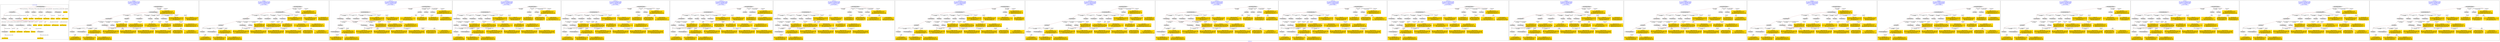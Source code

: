 digraph n0 {
fontcolor="blue"
remincross="true"
label="s02-dma.csv"
subgraph cluster_0 {
label="1-correct model"
n2[style="filled",color="white",fillcolor="lightgray",label="E12_Production1"];
n3[style="filled",color="white",fillcolor="lightgray",label="E21_Person1"];
n4[style="filled",color="white",fillcolor="lightgray",label="E55_Type2"];
n5[style="filled",color="white",fillcolor="lightgray",label="E52_Time-Span3"];
n6[style="filled",color="white",fillcolor="lightgray",label="E69_Death1"];
n7[style="filled",color="white",fillcolor="lightgray",label="E74_Group1"];
n8[style="filled",color="white",fillcolor="lightgray",label="E82_Actor_Appellation1"];
n9[style="filled",color="white",fillcolor="lightgray",label="E67_Birth1"];
n10[shape="plaintext",style="filled",fillcolor="gold",label="Artist URI"];
n11[style="filled",color="white",fillcolor="lightgray",label="E22_Man-Made_Object1"];
n12[style="filled",color="white",fillcolor="lightgray",label="E35_Title1"];
n13[style="filled",color="white",fillcolor="lightgray",label="E30_Right1"];
n14[style="filled",color="white",fillcolor="lightgray",label="E55_Type1"];
n15[style="filled",color="white",fillcolor="lightgray",label="E54_Dimension1"];
n16[style="filled",color="white",fillcolor="lightgray",label="E40_Legal_Body1"];
n17[shape="plaintext",style="filled",fillcolor="gold",label="Object_URI"];
n18[shape="plaintext",style="filled",fillcolor="gold",label="Object Rights"];
n19[shape="plaintext",style="filled",fillcolor="gold",label="Object Title"];
n20[shape="plaintext",style="filled",fillcolor="gold",label="Museum URI"];
n21[shape="plaintext",style="filled",fillcolor="gold",label="Object Link Source"];
n22[style="filled",color="white",fillcolor="lightgray",label="E52_Time-Span1"];
n23[shape="plaintext",style="filled",fillcolor="gold",label="Artist Birth Date"];
n24[style="filled",color="white",fillcolor="lightgray",label="E52_Time-Span2"];
n25[shape="plaintext",style="filled",fillcolor="gold",label="Artist Death Date"];
n26[shape="plaintext",style="filled",fillcolor="gold",label="Object Earliest Date"];
n27[shape="plaintext",style="filled",fillcolor="gold",label="Object Latest Date"];
n28[shape="plaintext",style="filled",fillcolor="gold",label="dimensions"];
n29[shape="plaintext",style="filled",fillcolor="gold",label="Object Work Type URI"];
n30[shape="plaintext",style="filled",fillcolor="gold",label="Object Work Type"];
n31[shape="plaintext",style="filled",fillcolor="gold",label="Medium URI"];
n32[shape="plaintext",style="filled",fillcolor="gold",label="Object Facet Value 1"];
n33[shape="plaintext",style="filled",fillcolor="gold",label="Nationality_URI"];
n34[shape="plaintext",style="filled",fillcolor="gold",label="Artist Nationality"];
n35[shape="plaintext",style="filled",fillcolor="gold",label="Artist Appellation"];
n36[shape="plaintext",style="filled",fillcolor="gold",label="Artist Name"];
}
subgraph cluster_1 {
label="candidate 0\nlink coherence:0.8064516129032258\nnode coherence:0.8387096774193549\nconfidence:0.42809356994102904\nmapping score:0.4836712578920577\ncost:327.99958\n-precision:0.52-recall:0.47"
n38[style="filled",color="white",fillcolor="lightgray",label="E12_Production1"];
n39[style="filled",color="white",fillcolor="lightgray",label="E21_Person1"];
n40[style="filled",color="white",fillcolor="lightgray",label="E52_Time-Span2"];
n41[style="filled",color="white",fillcolor="lightgray",label="E55_Type1"];
n42[style="filled",color="white",fillcolor="lightgray",label="E74_Group1"];
n43[style="filled",color="white",fillcolor="lightgray",label="E82_Actor_Appellation1"];
n44[style="filled",color="white",fillcolor="lightgray",label="E22_Man-Made_Object1"];
n45[style="filled",color="white",fillcolor="lightgray",label="E38_Image1"];
n46[style="filled",color="white",fillcolor="lightgray",label="E54_Dimension1"];
n47[style="filled",color="white",fillcolor="lightgray",label="E55_Type2"];
n48[style="filled",color="white",fillcolor="lightgray",label="E55_Type3"];
n49[style="filled",color="white",fillcolor="lightgray",label="E8_Acquisition1"];
n50[style="filled",color="white",fillcolor="lightgray",label="E33_Linguistic_Object2"];
n51[shape="plaintext",style="filled",fillcolor="gold",label="Object Work Type URI\n[E55_Type,classLink,0.685]\n[E57_Material,classLink,0.163]\n[E74_Group,classLink,0.142]\n[E55_Type,label,0.01]"];
n52[shape="plaintext",style="filled",fillcolor="gold",label="Object Rights\n[E8_Acquisition,P3_has_note,0.39]\n[E30_Right,P3_has_note,0.312]\n[E33_Linguistic_Object,P3_has_note,0.163]\n[E73_Information_Object,P3_has_note,0.134]"];
n53[shape="plaintext",style="filled",fillcolor="gold",label="Nationality_URI\n[E74_Group,classLink,0.627]\n[E55_Type,classLink,0.215]\n[E57_Material,classLink,0.113]\n[E74_Group,label,0.045]"];
n54[shape="plaintext",style="filled",fillcolor="gold",label="Object Title\n[E73_Information_Object,P3_has_note,0.324]\n[E22_Man-Made_Object,P3_has_note,0.313]\n[E35_Title,label,0.19]\n[E33_Linguistic_Object,P3_has_note,0.173]"];
n55[shape="plaintext",style="filled",fillcolor="gold",label="Museum URI\n[E31_Document,classLink,0.547]\n[E21_Person,classLink,0.195]\n[E38_Image,classLink,0.181]\n[E30_Right,P3_has_note,0.077]"];
n56[shape="plaintext",style="filled",fillcolor="gold",label="Artist URI\n[E21_Person,classLink,0.538]\n[E31_Document,classLink,0.266]\n[E82_Actor_Appellation,classLink,0.107]\n[E38_Image,classLink,0.09]"];
n57[shape="plaintext",style="filled",fillcolor="gold",label="Object Link Source\n[E8_Acquisition,P3_has_note,0.418]\n[E30_Right,P3_has_note,0.221]\n[E33_Linguistic_Object,P3_has_note,0.188]\n[E39_Actor,P3_has_note,0.173]"];
n58[shape="plaintext",style="filled",fillcolor="gold",label="Artist Appellation\n[E82_Actor_Appellation,classLink,0.722]\n[E21_Person,classLink,0.151]\n[E31_Document,classLink,0.095]\n[E38_Image,classLink,0.032]"];
n59[shape="plaintext",style="filled",fillcolor="gold",label="Artist Birth Date\n[E52_Time-Span,P82a_begin_of_the_begin,0.522]\n[E52_Time-Span,P82_at_some_time_within,0.408]\n[E52_Time-Span,label,0.038]\n[E33_Linguistic_Object,P3_has_note,0.031]"];
n60[shape="plaintext",style="filled",fillcolor="gold",label="Object_URI\n[E22_Man-Made_Object,classLink,0.416]\n[E31_Document,classLink,0.336]\n[E38_Image,classLink,0.128]\n[E21_Person,classLink,0.12]"];
n61[shape="plaintext",style="filled",fillcolor="gold",label="Artist Name\n[E82_Actor_Appellation,label,0.528]\n[E22_Man-Made_Object,classLink,0.171]\n[E73_Information_Object,P3_has_note,0.154]\n[E33_Linguistic_Object,P3_has_note,0.147]"];
n62[shape="plaintext",style="filled",fillcolor="gold",label="Object Facet Value 1\n[E55_Type,label,0.346]\n[E29_Design_or_Procedure,P3_has_note,0.288]\n[E57_Material,label,0.226]\n[E57_Material,classLink,0.14]"];
n63[shape="plaintext",style="filled",fillcolor="gold",label="Object Work Type\n[E55_Type,label,0.341]\n[E31_Document,classLink,0.258]\n[E55_Type,classLink,0.217]\n[E33_Linguistic_Object,P3_has_note,0.184]"];
n64[shape="plaintext",style="filled",fillcolor="gold",label="Artist Nationality\n[E74_Group,label,0.563]\n[E74_Group,classLink,0.321]\n[E8_Acquisition,P3_has_note,0.068]\n[E30_Right,P3_has_note,0.048]"];
n65[shape="plaintext",style="filled",fillcolor="gold",label="Object Latest Date\n[E52_Time-Span,P82_at_some_time_within,0.427]\n[E52_Time-Span,P82a_begin_of_the_begin,0.292]\n[E52_Time-Span,P82b_end_of_the_end,0.192]\n[E52_Time-Span,label,0.09]"];
n66[shape="plaintext",style="filled",fillcolor="gold",label="Object Earliest Date\n[E52_Time-Span,P82_at_some_time_within,0.431]\n[E52_Time-Span,P82a_begin_of_the_begin,0.304]\n[E52_Time-Span,P82b_end_of_the_end,0.164]\n[E52_Time-Span,label,0.101]"];
n67[shape="plaintext",style="filled",fillcolor="gold",label="dimensions\n[E54_Dimension,P3_has_note,0.829]\n[E73_Information_Object,P3_has_note,0.062]\n[E22_Man-Made_Object,P3_has_note,0.062]\n[E82_Actor_Appellation,label,0.046]"];
n68[shape="plaintext",style="filled",fillcolor="gold",label="Artist Death Date\n[E52_Time-Span,P82_at_some_time_within,0.427]\n[E52_Time-Span,P82b_end_of_the_end,0.398]\n[E52_Time-Span,P82a_begin_of_the_begin,0.093]\n[E52_Time-Span,label,0.082]"];
n69[shape="plaintext",style="filled",fillcolor="gold",label="Medium URI\n[E55_Type,classLink,0.435]\n[E57_Material,classLink,0.407]\n[E74_Group,classLink,0.157]\n[E55_Type,label,0.0]"];
}
subgraph cluster_2 {
label="candidate 1\nlink coherence:0.8064516129032258\nnode coherence:0.8387096774193549\nconfidence:0.42809356994102904\nmapping score:0.4836712578920577\ncost:327.99959\n-precision:0.52-recall:0.47"
n71[style="filled",color="white",fillcolor="lightgray",label="E12_Production1"];
n72[style="filled",color="white",fillcolor="lightgray",label="E21_Person1"];
n73[style="filled",color="white",fillcolor="lightgray",label="E52_Time-Span2"];
n74[style="filled",color="white",fillcolor="lightgray",label="E55_Type1"];
n75[style="filled",color="white",fillcolor="lightgray",label="E74_Group1"];
n76[style="filled",color="white",fillcolor="lightgray",label="E82_Actor_Appellation1"];
n77[style="filled",color="white",fillcolor="lightgray",label="E22_Man-Made_Object1"];
n78[style="filled",color="white",fillcolor="lightgray",label="E38_Image1"];
n79[style="filled",color="white",fillcolor="lightgray",label="E54_Dimension1"];
n80[style="filled",color="white",fillcolor="lightgray",label="E55_Type3"];
n81[style="filled",color="white",fillcolor="lightgray",label="E8_Acquisition1"];
n82[style="filled",color="white",fillcolor="lightgray",label="E33_Linguistic_Object2"];
n83[style="filled",color="white",fillcolor="lightgray",label="E55_Type4"];
n84[shape="plaintext",style="filled",fillcolor="gold",label="Object Work Type URI\n[E55_Type,classLink,0.685]\n[E57_Material,classLink,0.163]\n[E74_Group,classLink,0.142]\n[E55_Type,label,0.01]"];
n85[shape="plaintext",style="filled",fillcolor="gold",label="Object Rights\n[E8_Acquisition,P3_has_note,0.39]\n[E30_Right,P3_has_note,0.312]\n[E33_Linguistic_Object,P3_has_note,0.163]\n[E73_Information_Object,P3_has_note,0.134]"];
n86[shape="plaintext",style="filled",fillcolor="gold",label="Medium URI\n[E55_Type,classLink,0.435]\n[E57_Material,classLink,0.407]\n[E74_Group,classLink,0.157]\n[E55_Type,label,0.0]"];
n87[shape="plaintext",style="filled",fillcolor="gold",label="Object Title\n[E73_Information_Object,P3_has_note,0.324]\n[E22_Man-Made_Object,P3_has_note,0.313]\n[E35_Title,label,0.19]\n[E33_Linguistic_Object,P3_has_note,0.173]"];
n88[shape="plaintext",style="filled",fillcolor="gold",label="Object Facet Value 1\n[E55_Type,label,0.346]\n[E29_Design_or_Procedure,P3_has_note,0.288]\n[E57_Material,label,0.226]\n[E57_Material,classLink,0.14]"];
n89[shape="plaintext",style="filled",fillcolor="gold",label="Museum URI\n[E31_Document,classLink,0.547]\n[E21_Person,classLink,0.195]\n[E38_Image,classLink,0.181]\n[E30_Right,P3_has_note,0.077]"];
n90[shape="plaintext",style="filled",fillcolor="gold",label="Artist URI\n[E21_Person,classLink,0.538]\n[E31_Document,classLink,0.266]\n[E82_Actor_Appellation,classLink,0.107]\n[E38_Image,classLink,0.09]"];
n91[shape="plaintext",style="filled",fillcolor="gold",label="Object Link Source\n[E8_Acquisition,P3_has_note,0.418]\n[E30_Right,P3_has_note,0.221]\n[E33_Linguistic_Object,P3_has_note,0.188]\n[E39_Actor,P3_has_note,0.173]"];
n92[shape="plaintext",style="filled",fillcolor="gold",label="Artist Appellation\n[E82_Actor_Appellation,classLink,0.722]\n[E21_Person,classLink,0.151]\n[E31_Document,classLink,0.095]\n[E38_Image,classLink,0.032]"];
n93[shape="plaintext",style="filled",fillcolor="gold",label="Artist Birth Date\n[E52_Time-Span,P82a_begin_of_the_begin,0.522]\n[E52_Time-Span,P82_at_some_time_within,0.408]\n[E52_Time-Span,label,0.038]\n[E33_Linguistic_Object,P3_has_note,0.031]"];
n94[shape="plaintext",style="filled",fillcolor="gold",label="Object_URI\n[E22_Man-Made_Object,classLink,0.416]\n[E31_Document,classLink,0.336]\n[E38_Image,classLink,0.128]\n[E21_Person,classLink,0.12]"];
n95[shape="plaintext",style="filled",fillcolor="gold",label="Artist Name\n[E82_Actor_Appellation,label,0.528]\n[E22_Man-Made_Object,classLink,0.171]\n[E73_Information_Object,P3_has_note,0.154]\n[E33_Linguistic_Object,P3_has_note,0.147]"];
n96[shape="plaintext",style="filled",fillcolor="gold",label="Object Work Type\n[E55_Type,label,0.341]\n[E31_Document,classLink,0.258]\n[E55_Type,classLink,0.217]\n[E33_Linguistic_Object,P3_has_note,0.184]"];
n97[shape="plaintext",style="filled",fillcolor="gold",label="Nationality_URI\n[E74_Group,classLink,0.627]\n[E55_Type,classLink,0.215]\n[E57_Material,classLink,0.113]\n[E74_Group,label,0.045]"];
n98[shape="plaintext",style="filled",fillcolor="gold",label="Artist Nationality\n[E74_Group,label,0.563]\n[E74_Group,classLink,0.321]\n[E8_Acquisition,P3_has_note,0.068]\n[E30_Right,P3_has_note,0.048]"];
n99[shape="plaintext",style="filled",fillcolor="gold",label="Object Latest Date\n[E52_Time-Span,P82_at_some_time_within,0.427]\n[E52_Time-Span,P82a_begin_of_the_begin,0.292]\n[E52_Time-Span,P82b_end_of_the_end,0.192]\n[E52_Time-Span,label,0.09]"];
n100[shape="plaintext",style="filled",fillcolor="gold",label="Object Earliest Date\n[E52_Time-Span,P82_at_some_time_within,0.431]\n[E52_Time-Span,P82a_begin_of_the_begin,0.304]\n[E52_Time-Span,P82b_end_of_the_end,0.164]\n[E52_Time-Span,label,0.101]"];
n101[shape="plaintext",style="filled",fillcolor="gold",label="dimensions\n[E54_Dimension,P3_has_note,0.829]\n[E73_Information_Object,P3_has_note,0.062]\n[E22_Man-Made_Object,P3_has_note,0.062]\n[E82_Actor_Appellation,label,0.046]"];
n102[shape="plaintext",style="filled",fillcolor="gold",label="Artist Death Date\n[E52_Time-Span,P82_at_some_time_within,0.427]\n[E52_Time-Span,P82b_end_of_the_end,0.398]\n[E52_Time-Span,P82a_begin_of_the_begin,0.093]\n[E52_Time-Span,label,0.082]"];
}
subgraph cluster_3 {
label="candidate 10\nlink coherence:0.7741935483870968\nnode coherence:0.8387096774193549\nconfidence:0.42809356994102904\nmapping score:0.4836712578920577\ncost:427.009602\n-precision:0.48-recall:0.44"
n104[style="filled",color="white",fillcolor="lightgray",label="E12_Production1"];
n105[style="filled",color="white",fillcolor="lightgray",label="E21_Person1"];
n106[style="filled",color="white",fillcolor="lightgray",label="E52_Time-Span2"];
n107[style="filled",color="white",fillcolor="lightgray",label="E55_Type1"];
n108[style="filled",color="white",fillcolor="lightgray",label="E82_Actor_Appellation1"];
n109[style="filled",color="white",fillcolor="lightgray",label="E22_Man-Made_Object1"];
n110[style="filled",color="white",fillcolor="lightgray",label="E38_Image1"];
n111[style="filled",color="white",fillcolor="lightgray",label="E54_Dimension1"];
n112[style="filled",color="white",fillcolor="lightgray",label="E8_Acquisition1"];
n113[style="filled",color="white",fillcolor="lightgray",label="E33_Linguistic_Object2"];
n114[style="filled",color="white",fillcolor="lightgray",label="E55_Type2"];
n115[style="filled",color="white",fillcolor="lightgray",label="E55_Type4"];
n116[style="filled",color="white",fillcolor="lightgray",label="E74_Group1"];
n117[shape="plaintext",style="filled",fillcolor="gold",label="Object Work Type URI\n[E55_Type,classLink,0.685]\n[E57_Material,classLink,0.163]\n[E74_Group,classLink,0.142]\n[E55_Type,label,0.01]"];
n118[shape="plaintext",style="filled",fillcolor="gold",label="Object Rights\n[E8_Acquisition,P3_has_note,0.39]\n[E30_Right,P3_has_note,0.312]\n[E33_Linguistic_Object,P3_has_note,0.163]\n[E73_Information_Object,P3_has_note,0.134]"];
n119[shape="plaintext",style="filled",fillcolor="gold",label="Object Title\n[E73_Information_Object,P3_has_note,0.324]\n[E22_Man-Made_Object,P3_has_note,0.313]\n[E35_Title,label,0.19]\n[E33_Linguistic_Object,P3_has_note,0.173]"];
n120[shape="plaintext",style="filled",fillcolor="gold",label="Museum URI\n[E31_Document,classLink,0.547]\n[E21_Person,classLink,0.195]\n[E38_Image,classLink,0.181]\n[E30_Right,P3_has_note,0.077]"];
n121[shape="plaintext",style="filled",fillcolor="gold",label="Artist URI\n[E21_Person,classLink,0.538]\n[E31_Document,classLink,0.266]\n[E82_Actor_Appellation,classLink,0.107]\n[E38_Image,classLink,0.09]"];
n122[shape="plaintext",style="filled",fillcolor="gold",label="Object Link Source\n[E8_Acquisition,P3_has_note,0.418]\n[E30_Right,P3_has_note,0.221]\n[E33_Linguistic_Object,P3_has_note,0.188]\n[E39_Actor,P3_has_note,0.173]"];
n123[shape="plaintext",style="filled",fillcolor="gold",label="Artist Appellation\n[E82_Actor_Appellation,classLink,0.722]\n[E21_Person,classLink,0.151]\n[E31_Document,classLink,0.095]\n[E38_Image,classLink,0.032]"];
n124[shape="plaintext",style="filled",fillcolor="gold",label="Artist Birth Date\n[E52_Time-Span,P82a_begin_of_the_begin,0.522]\n[E52_Time-Span,P82_at_some_time_within,0.408]\n[E52_Time-Span,label,0.038]\n[E33_Linguistic_Object,P3_has_note,0.031]"];
n125[shape="plaintext",style="filled",fillcolor="gold",label="Object_URI\n[E22_Man-Made_Object,classLink,0.416]\n[E31_Document,classLink,0.336]\n[E38_Image,classLink,0.128]\n[E21_Person,classLink,0.12]"];
n126[shape="plaintext",style="filled",fillcolor="gold",label="Artist Name\n[E82_Actor_Appellation,label,0.528]\n[E22_Man-Made_Object,classLink,0.171]\n[E73_Information_Object,P3_has_note,0.154]\n[E33_Linguistic_Object,P3_has_note,0.147]"];
n127[shape="plaintext",style="filled",fillcolor="gold",label="Object Facet Value 1\n[E55_Type,label,0.346]\n[E29_Design_or_Procedure,P3_has_note,0.288]\n[E57_Material,label,0.226]\n[E57_Material,classLink,0.14]"];
n128[shape="plaintext",style="filled",fillcolor="gold",label="Object Work Type\n[E55_Type,label,0.341]\n[E31_Document,classLink,0.258]\n[E55_Type,classLink,0.217]\n[E33_Linguistic_Object,P3_has_note,0.184]"];
n129[shape="plaintext",style="filled",fillcolor="gold",label="Nationality_URI\n[E74_Group,classLink,0.627]\n[E55_Type,classLink,0.215]\n[E57_Material,classLink,0.113]\n[E74_Group,label,0.045]"];
n130[shape="plaintext",style="filled",fillcolor="gold",label="Artist Nationality\n[E74_Group,label,0.563]\n[E74_Group,classLink,0.321]\n[E8_Acquisition,P3_has_note,0.068]\n[E30_Right,P3_has_note,0.048]"];
n131[shape="plaintext",style="filled",fillcolor="gold",label="Object Latest Date\n[E52_Time-Span,P82_at_some_time_within,0.427]\n[E52_Time-Span,P82a_begin_of_the_begin,0.292]\n[E52_Time-Span,P82b_end_of_the_end,0.192]\n[E52_Time-Span,label,0.09]"];
n132[shape="plaintext",style="filled",fillcolor="gold",label="Object Earliest Date\n[E52_Time-Span,P82_at_some_time_within,0.431]\n[E52_Time-Span,P82a_begin_of_the_begin,0.304]\n[E52_Time-Span,P82b_end_of_the_end,0.164]\n[E52_Time-Span,label,0.101]"];
n133[shape="plaintext",style="filled",fillcolor="gold",label="dimensions\n[E54_Dimension,P3_has_note,0.829]\n[E73_Information_Object,P3_has_note,0.062]\n[E22_Man-Made_Object,P3_has_note,0.062]\n[E82_Actor_Appellation,label,0.046]"];
n134[shape="plaintext",style="filled",fillcolor="gold",label="Artist Death Date\n[E52_Time-Span,P82_at_some_time_within,0.427]\n[E52_Time-Span,P82b_end_of_the_end,0.398]\n[E52_Time-Span,P82a_begin_of_the_begin,0.093]\n[E52_Time-Span,label,0.082]"];
n135[shape="plaintext",style="filled",fillcolor="gold",label="Medium URI\n[E55_Type,classLink,0.435]\n[E57_Material,classLink,0.407]\n[E74_Group,classLink,0.157]\n[E55_Type,label,0.0]"];
}
subgraph cluster_4 {
label="candidate 11\nlink coherence:0.7741935483870968\nnode coherence:0.8387096774193549\nconfidence:0.42809356994102904\nmapping score:0.4836712578920577\ncost:427.009622\n-precision:0.52-recall:0.47"
n137[style="filled",color="white",fillcolor="lightgray",label="E12_Production1"];
n138[style="filled",color="white",fillcolor="lightgray",label="E21_Person1"];
n139[style="filled",color="white",fillcolor="lightgray",label="E52_Time-Span2"];
n140[style="filled",color="white",fillcolor="lightgray",label="E74_Group1"];
n141[style="filled",color="white",fillcolor="lightgray",label="E82_Actor_Appellation1"];
n142[style="filled",color="white",fillcolor="lightgray",label="E22_Man-Made_Object1"];
n143[style="filled",color="white",fillcolor="lightgray",label="E38_Image1"];
n144[style="filled",color="white",fillcolor="lightgray",label="E54_Dimension1"];
n145[style="filled",color="white",fillcolor="lightgray",label="E55_Type2"];
n146[style="filled",color="white",fillcolor="lightgray",label="E8_Acquisition1"];
n147[style="filled",color="white",fillcolor="lightgray",label="E33_Linguistic_Object2"];
n148[style="filled",color="white",fillcolor="lightgray",label="E55_Type4"];
n149[style="filled",color="white",fillcolor="lightgray",label="E55_Type1"];
n150[shape="plaintext",style="filled",fillcolor="gold",label="Object Work Type URI\n[E55_Type,classLink,0.685]\n[E57_Material,classLink,0.163]\n[E74_Group,classLink,0.142]\n[E55_Type,label,0.01]"];
n151[shape="plaintext",style="filled",fillcolor="gold",label="Object Rights\n[E8_Acquisition,P3_has_note,0.39]\n[E30_Right,P3_has_note,0.312]\n[E33_Linguistic_Object,P3_has_note,0.163]\n[E73_Information_Object,P3_has_note,0.134]"];
n152[shape="plaintext",style="filled",fillcolor="gold",label="Object Title\n[E73_Information_Object,P3_has_note,0.324]\n[E22_Man-Made_Object,P3_has_note,0.313]\n[E35_Title,label,0.19]\n[E33_Linguistic_Object,P3_has_note,0.173]"];
n153[shape="plaintext",style="filled",fillcolor="gold",label="Museum URI\n[E31_Document,classLink,0.547]\n[E21_Person,classLink,0.195]\n[E38_Image,classLink,0.181]\n[E30_Right,P3_has_note,0.077]"];
n154[shape="plaintext",style="filled",fillcolor="gold",label="Artist URI\n[E21_Person,classLink,0.538]\n[E31_Document,classLink,0.266]\n[E82_Actor_Appellation,classLink,0.107]\n[E38_Image,classLink,0.09]"];
n155[shape="plaintext",style="filled",fillcolor="gold",label="Object Link Source\n[E8_Acquisition,P3_has_note,0.418]\n[E30_Right,P3_has_note,0.221]\n[E33_Linguistic_Object,P3_has_note,0.188]\n[E39_Actor,P3_has_note,0.173]"];
n156[shape="plaintext",style="filled",fillcolor="gold",label="Artist Appellation\n[E82_Actor_Appellation,classLink,0.722]\n[E21_Person,classLink,0.151]\n[E31_Document,classLink,0.095]\n[E38_Image,classLink,0.032]"];
n157[shape="plaintext",style="filled",fillcolor="gold",label="Artist Birth Date\n[E52_Time-Span,P82a_begin_of_the_begin,0.522]\n[E52_Time-Span,P82_at_some_time_within,0.408]\n[E52_Time-Span,label,0.038]\n[E33_Linguistic_Object,P3_has_note,0.031]"];
n158[shape="plaintext",style="filled",fillcolor="gold",label="Object_URI\n[E22_Man-Made_Object,classLink,0.416]\n[E31_Document,classLink,0.336]\n[E38_Image,classLink,0.128]\n[E21_Person,classLink,0.12]"];
n159[shape="plaintext",style="filled",fillcolor="gold",label="Artist Name\n[E82_Actor_Appellation,label,0.528]\n[E22_Man-Made_Object,classLink,0.171]\n[E73_Information_Object,P3_has_note,0.154]\n[E33_Linguistic_Object,P3_has_note,0.147]"];
n160[shape="plaintext",style="filled",fillcolor="gold",label="Object Facet Value 1\n[E55_Type,label,0.346]\n[E29_Design_or_Procedure,P3_has_note,0.288]\n[E57_Material,label,0.226]\n[E57_Material,classLink,0.14]"];
n161[shape="plaintext",style="filled",fillcolor="gold",label="Object Work Type\n[E55_Type,label,0.341]\n[E31_Document,classLink,0.258]\n[E55_Type,classLink,0.217]\n[E33_Linguistic_Object,P3_has_note,0.184]"];
n162[shape="plaintext",style="filled",fillcolor="gold",label="Nationality_URI\n[E74_Group,classLink,0.627]\n[E55_Type,classLink,0.215]\n[E57_Material,classLink,0.113]\n[E74_Group,label,0.045]"];
n163[shape="plaintext",style="filled",fillcolor="gold",label="Artist Nationality\n[E74_Group,label,0.563]\n[E74_Group,classLink,0.321]\n[E8_Acquisition,P3_has_note,0.068]\n[E30_Right,P3_has_note,0.048]"];
n164[shape="plaintext",style="filled",fillcolor="gold",label="Object Latest Date\n[E52_Time-Span,P82_at_some_time_within,0.427]\n[E52_Time-Span,P82a_begin_of_the_begin,0.292]\n[E52_Time-Span,P82b_end_of_the_end,0.192]\n[E52_Time-Span,label,0.09]"];
n165[shape="plaintext",style="filled",fillcolor="gold",label="Object Earliest Date\n[E52_Time-Span,P82_at_some_time_within,0.431]\n[E52_Time-Span,P82a_begin_of_the_begin,0.304]\n[E52_Time-Span,P82b_end_of_the_end,0.164]\n[E52_Time-Span,label,0.101]"];
n166[shape="plaintext",style="filled",fillcolor="gold",label="dimensions\n[E54_Dimension,P3_has_note,0.829]\n[E73_Information_Object,P3_has_note,0.062]\n[E22_Man-Made_Object,P3_has_note,0.062]\n[E82_Actor_Appellation,label,0.046]"];
n167[shape="plaintext",style="filled",fillcolor="gold",label="Artist Death Date\n[E52_Time-Span,P82_at_some_time_within,0.427]\n[E52_Time-Span,P82b_end_of_the_end,0.398]\n[E52_Time-Span,P82a_begin_of_the_begin,0.093]\n[E52_Time-Span,label,0.082]"];
n168[shape="plaintext",style="filled",fillcolor="gold",label="Medium URI\n[E55_Type,classLink,0.435]\n[E57_Material,classLink,0.407]\n[E74_Group,classLink,0.157]\n[E55_Type,label,0.0]"];
}
subgraph cluster_5 {
label="candidate 12\nlink coherence:0.7741935483870968\nnode coherence:0.8387096774193549\nconfidence:0.42809356994102904\nmapping score:0.4836712578920577\ncost:427.009632\n-precision:0.52-recall:0.47"
n170[style="filled",color="white",fillcolor="lightgray",label="E12_Production1"];
n171[style="filled",color="white",fillcolor="lightgray",label="E21_Person1"];
n172[style="filled",color="white",fillcolor="lightgray",label="E52_Time-Span2"];
n173[style="filled",color="white",fillcolor="lightgray",label="E74_Group1"];
n174[style="filled",color="white",fillcolor="lightgray",label="E82_Actor_Appellation1"];
n175[style="filled",color="white",fillcolor="lightgray",label="E22_Man-Made_Object1"];
n176[style="filled",color="white",fillcolor="lightgray",label="E38_Image1"];
n177[style="filled",color="white",fillcolor="lightgray",label="E54_Dimension1"];
n178[style="filled",color="white",fillcolor="lightgray",label="E55_Type3"];
n179[style="filled",color="white",fillcolor="lightgray",label="E8_Acquisition1"];
n180[style="filled",color="white",fillcolor="lightgray",label="E33_Linguistic_Object2"];
n181[style="filled",color="white",fillcolor="lightgray",label="E55_Type4"];
n182[style="filled",color="white",fillcolor="lightgray",label="E55_Type1"];
n183[shape="plaintext",style="filled",fillcolor="gold",label="Object Work Type URI\n[E55_Type,classLink,0.685]\n[E57_Material,classLink,0.163]\n[E74_Group,classLink,0.142]\n[E55_Type,label,0.01]"];
n184[shape="plaintext",style="filled",fillcolor="gold",label="Object Rights\n[E8_Acquisition,P3_has_note,0.39]\n[E30_Right,P3_has_note,0.312]\n[E33_Linguistic_Object,P3_has_note,0.163]\n[E73_Information_Object,P3_has_note,0.134]"];
n185[shape="plaintext",style="filled",fillcolor="gold",label="Medium URI\n[E55_Type,classLink,0.435]\n[E57_Material,classLink,0.407]\n[E74_Group,classLink,0.157]\n[E55_Type,label,0.0]"];
n186[shape="plaintext",style="filled",fillcolor="gold",label="Object Title\n[E73_Information_Object,P3_has_note,0.324]\n[E22_Man-Made_Object,P3_has_note,0.313]\n[E35_Title,label,0.19]\n[E33_Linguistic_Object,P3_has_note,0.173]"];
n187[shape="plaintext",style="filled",fillcolor="gold",label="Object Facet Value 1\n[E55_Type,label,0.346]\n[E29_Design_or_Procedure,P3_has_note,0.288]\n[E57_Material,label,0.226]\n[E57_Material,classLink,0.14]"];
n188[shape="plaintext",style="filled",fillcolor="gold",label="Museum URI\n[E31_Document,classLink,0.547]\n[E21_Person,classLink,0.195]\n[E38_Image,classLink,0.181]\n[E30_Right,P3_has_note,0.077]"];
n189[shape="plaintext",style="filled",fillcolor="gold",label="Artist URI\n[E21_Person,classLink,0.538]\n[E31_Document,classLink,0.266]\n[E82_Actor_Appellation,classLink,0.107]\n[E38_Image,classLink,0.09]"];
n190[shape="plaintext",style="filled",fillcolor="gold",label="Object Link Source\n[E8_Acquisition,P3_has_note,0.418]\n[E30_Right,P3_has_note,0.221]\n[E33_Linguistic_Object,P3_has_note,0.188]\n[E39_Actor,P3_has_note,0.173]"];
n191[shape="plaintext",style="filled",fillcolor="gold",label="Artist Appellation\n[E82_Actor_Appellation,classLink,0.722]\n[E21_Person,classLink,0.151]\n[E31_Document,classLink,0.095]\n[E38_Image,classLink,0.032]"];
n192[shape="plaintext",style="filled",fillcolor="gold",label="Artist Birth Date\n[E52_Time-Span,P82a_begin_of_the_begin,0.522]\n[E52_Time-Span,P82_at_some_time_within,0.408]\n[E52_Time-Span,label,0.038]\n[E33_Linguistic_Object,P3_has_note,0.031]"];
n193[shape="plaintext",style="filled",fillcolor="gold",label="Object_URI\n[E22_Man-Made_Object,classLink,0.416]\n[E31_Document,classLink,0.336]\n[E38_Image,classLink,0.128]\n[E21_Person,classLink,0.12]"];
n194[shape="plaintext",style="filled",fillcolor="gold",label="Artist Name\n[E82_Actor_Appellation,label,0.528]\n[E22_Man-Made_Object,classLink,0.171]\n[E73_Information_Object,P3_has_note,0.154]\n[E33_Linguistic_Object,P3_has_note,0.147]"];
n195[shape="plaintext",style="filled",fillcolor="gold",label="Object Work Type\n[E55_Type,label,0.341]\n[E31_Document,classLink,0.258]\n[E55_Type,classLink,0.217]\n[E33_Linguistic_Object,P3_has_note,0.184]"];
n196[shape="plaintext",style="filled",fillcolor="gold",label="Nationality_URI\n[E74_Group,classLink,0.627]\n[E55_Type,classLink,0.215]\n[E57_Material,classLink,0.113]\n[E74_Group,label,0.045]"];
n197[shape="plaintext",style="filled",fillcolor="gold",label="Artist Nationality\n[E74_Group,label,0.563]\n[E74_Group,classLink,0.321]\n[E8_Acquisition,P3_has_note,0.068]\n[E30_Right,P3_has_note,0.048]"];
n198[shape="plaintext",style="filled",fillcolor="gold",label="Object Latest Date\n[E52_Time-Span,P82_at_some_time_within,0.427]\n[E52_Time-Span,P82a_begin_of_the_begin,0.292]\n[E52_Time-Span,P82b_end_of_the_end,0.192]\n[E52_Time-Span,label,0.09]"];
n199[shape="plaintext",style="filled",fillcolor="gold",label="Object Earliest Date\n[E52_Time-Span,P82_at_some_time_within,0.431]\n[E52_Time-Span,P82a_begin_of_the_begin,0.304]\n[E52_Time-Span,P82b_end_of_the_end,0.164]\n[E52_Time-Span,label,0.101]"];
n200[shape="plaintext",style="filled",fillcolor="gold",label="dimensions\n[E54_Dimension,P3_has_note,0.829]\n[E73_Information_Object,P3_has_note,0.062]\n[E22_Man-Made_Object,P3_has_note,0.062]\n[E82_Actor_Appellation,label,0.046]"];
n201[shape="plaintext",style="filled",fillcolor="gold",label="Artist Death Date\n[E52_Time-Span,P82_at_some_time_within,0.427]\n[E52_Time-Span,P82b_end_of_the_end,0.398]\n[E52_Time-Span,P82a_begin_of_the_begin,0.093]\n[E52_Time-Span,label,0.082]"];
}
subgraph cluster_6 {
label="candidate 13\nlink coherence:0.7741935483870968\nnode coherence:0.8387096774193549\nconfidence:0.42809356994102904\nmapping score:0.4836712578920577\ncost:427.009672\n-precision:0.52-recall:0.47"
n203[style="filled",color="white",fillcolor="lightgray",label="E12_Production1"];
n204[style="filled",color="white",fillcolor="lightgray",label="E21_Person1"];
n205[style="filled",color="white",fillcolor="lightgray",label="E52_Time-Span2"];
n206[style="filled",color="white",fillcolor="lightgray",label="E74_Group1"];
n207[style="filled",color="white",fillcolor="lightgray",label="E82_Actor_Appellation1"];
n208[style="filled",color="white",fillcolor="lightgray",label="E22_Man-Made_Object1"];
n209[style="filled",color="white",fillcolor="lightgray",label="E38_Image1"];
n210[style="filled",color="white",fillcolor="lightgray",label="E55_Type2"];
n211[style="filled",color="white",fillcolor="lightgray",label="E55_Type3"];
n212[style="filled",color="white",fillcolor="lightgray",label="E8_Acquisition1"];
n213[style="filled",color="white",fillcolor="lightgray",label="E33_Linguistic_Object2"];
n214[style="filled",color="white",fillcolor="lightgray",label="E55_Type4"];
n215[style="filled",color="white",fillcolor="lightgray",label="E54_Dimension1"];
n216[shape="plaintext",style="filled",fillcolor="gold",label="Object Rights\n[E8_Acquisition,P3_has_note,0.39]\n[E30_Right,P3_has_note,0.312]\n[E33_Linguistic_Object,P3_has_note,0.163]\n[E73_Information_Object,P3_has_note,0.134]"];
n217[shape="plaintext",style="filled",fillcolor="gold",label="Medium URI\n[E55_Type,classLink,0.435]\n[E57_Material,classLink,0.407]\n[E74_Group,classLink,0.157]\n[E55_Type,label,0.0]"];
n218[shape="plaintext",style="filled",fillcolor="gold",label="Object Title\n[E73_Information_Object,P3_has_note,0.324]\n[E22_Man-Made_Object,P3_has_note,0.313]\n[E35_Title,label,0.19]\n[E33_Linguistic_Object,P3_has_note,0.173]"];
n219[shape="plaintext",style="filled",fillcolor="gold",label="Object Facet Value 1\n[E55_Type,label,0.346]\n[E29_Design_or_Procedure,P3_has_note,0.288]\n[E57_Material,label,0.226]\n[E57_Material,classLink,0.14]"];
n220[shape="plaintext",style="filled",fillcolor="gold",label="Museum URI\n[E31_Document,classLink,0.547]\n[E21_Person,classLink,0.195]\n[E38_Image,classLink,0.181]\n[E30_Right,P3_has_note,0.077]"];
n221[shape="plaintext",style="filled",fillcolor="gold",label="Artist URI\n[E21_Person,classLink,0.538]\n[E31_Document,classLink,0.266]\n[E82_Actor_Appellation,classLink,0.107]\n[E38_Image,classLink,0.09]"];
n222[shape="plaintext",style="filled",fillcolor="gold",label="Object Link Source\n[E8_Acquisition,P3_has_note,0.418]\n[E30_Right,P3_has_note,0.221]\n[E33_Linguistic_Object,P3_has_note,0.188]\n[E39_Actor,P3_has_note,0.173]"];
n223[shape="plaintext",style="filled",fillcolor="gold",label="Artist Appellation\n[E82_Actor_Appellation,classLink,0.722]\n[E21_Person,classLink,0.151]\n[E31_Document,classLink,0.095]\n[E38_Image,classLink,0.032]"];
n224[shape="plaintext",style="filled",fillcolor="gold",label="Artist Birth Date\n[E52_Time-Span,P82a_begin_of_the_begin,0.522]\n[E52_Time-Span,P82_at_some_time_within,0.408]\n[E52_Time-Span,label,0.038]\n[E33_Linguistic_Object,P3_has_note,0.031]"];
n225[shape="plaintext",style="filled",fillcolor="gold",label="Object_URI\n[E22_Man-Made_Object,classLink,0.416]\n[E31_Document,classLink,0.336]\n[E38_Image,classLink,0.128]\n[E21_Person,classLink,0.12]"];
n226[shape="plaintext",style="filled",fillcolor="gold",label="Artist Name\n[E82_Actor_Appellation,label,0.528]\n[E22_Man-Made_Object,classLink,0.171]\n[E73_Information_Object,P3_has_note,0.154]\n[E33_Linguistic_Object,P3_has_note,0.147]"];
n227[shape="plaintext",style="filled",fillcolor="gold",label="Object Work Type\n[E55_Type,label,0.341]\n[E31_Document,classLink,0.258]\n[E55_Type,classLink,0.217]\n[E33_Linguistic_Object,P3_has_note,0.184]"];
n228[shape="plaintext",style="filled",fillcolor="gold",label="Nationality_URI\n[E74_Group,classLink,0.627]\n[E55_Type,classLink,0.215]\n[E57_Material,classLink,0.113]\n[E74_Group,label,0.045]"];
n229[shape="plaintext",style="filled",fillcolor="gold",label="Artist Nationality\n[E74_Group,label,0.563]\n[E74_Group,classLink,0.321]\n[E8_Acquisition,P3_has_note,0.068]\n[E30_Right,P3_has_note,0.048]"];
n230[shape="plaintext",style="filled",fillcolor="gold",label="Object Latest Date\n[E52_Time-Span,P82_at_some_time_within,0.427]\n[E52_Time-Span,P82a_begin_of_the_begin,0.292]\n[E52_Time-Span,P82b_end_of_the_end,0.192]\n[E52_Time-Span,label,0.09]"];
n231[shape="plaintext",style="filled",fillcolor="gold",label="Object Earliest Date\n[E52_Time-Span,P82_at_some_time_within,0.431]\n[E52_Time-Span,P82a_begin_of_the_begin,0.304]\n[E52_Time-Span,P82b_end_of_the_end,0.164]\n[E52_Time-Span,label,0.101]"];
n232[shape="plaintext",style="filled",fillcolor="gold",label="dimensions\n[E54_Dimension,P3_has_note,0.829]\n[E73_Information_Object,P3_has_note,0.062]\n[E22_Man-Made_Object,P3_has_note,0.062]\n[E82_Actor_Appellation,label,0.046]"];
n233[shape="plaintext",style="filled",fillcolor="gold",label="Artist Death Date\n[E52_Time-Span,P82_at_some_time_within,0.427]\n[E52_Time-Span,P82b_end_of_the_end,0.398]\n[E52_Time-Span,P82a_begin_of_the_begin,0.093]\n[E52_Time-Span,label,0.082]"];
n234[shape="plaintext",style="filled",fillcolor="gold",label="Object Work Type URI\n[E55_Type,classLink,0.685]\n[E57_Material,classLink,0.163]\n[E74_Group,classLink,0.142]\n[E55_Type,label,0.01]"];
}
subgraph cluster_7 {
label="candidate 14\nlink coherence:0.7741935483870968\nnode coherence:0.8387096774193549\nconfidence:0.42809356994102904\nmapping score:0.4836712578920577\ncost:526.019644\n-precision:0.48-recall:0.44"
n236[style="filled",color="white",fillcolor="lightgray",label="E12_Production1"];
n237[style="filled",color="white",fillcolor="lightgray",label="E21_Person1"];
n238[style="filled",color="white",fillcolor="lightgray",label="E52_Time-Span2"];
n239[style="filled",color="white",fillcolor="lightgray",label="E82_Actor_Appellation1"];
n240[style="filled",color="white",fillcolor="lightgray",label="E22_Man-Made_Object1"];
n241[style="filled",color="white",fillcolor="lightgray",label="E38_Image1"];
n242[style="filled",color="white",fillcolor="lightgray",label="E54_Dimension1"];
n243[style="filled",color="white",fillcolor="lightgray",label="E55_Type2"];
n244[style="filled",color="white",fillcolor="lightgray",label="E8_Acquisition1"];
n245[style="filled",color="white",fillcolor="lightgray",label="E33_Linguistic_Object2"];
n246[style="filled",color="white",fillcolor="lightgray",label="E55_Type4"];
n247[style="filled",color="white",fillcolor="lightgray",label="E55_Type1"];
n248[style="filled",color="white",fillcolor="lightgray",label="E74_Group1"];
n249[shape="plaintext",style="filled",fillcolor="gold",label="Object Work Type URI\n[E55_Type,classLink,0.685]\n[E57_Material,classLink,0.163]\n[E74_Group,classLink,0.142]\n[E55_Type,label,0.01]"];
n250[shape="plaintext",style="filled",fillcolor="gold",label="Object Rights\n[E8_Acquisition,P3_has_note,0.39]\n[E30_Right,P3_has_note,0.312]\n[E33_Linguistic_Object,P3_has_note,0.163]\n[E73_Information_Object,P3_has_note,0.134]"];
n251[shape="plaintext",style="filled",fillcolor="gold",label="Object Title\n[E73_Information_Object,P3_has_note,0.324]\n[E22_Man-Made_Object,P3_has_note,0.313]\n[E35_Title,label,0.19]\n[E33_Linguistic_Object,P3_has_note,0.173]"];
n252[shape="plaintext",style="filled",fillcolor="gold",label="Museum URI\n[E31_Document,classLink,0.547]\n[E21_Person,classLink,0.195]\n[E38_Image,classLink,0.181]\n[E30_Right,P3_has_note,0.077]"];
n253[shape="plaintext",style="filled",fillcolor="gold",label="Artist URI\n[E21_Person,classLink,0.538]\n[E31_Document,classLink,0.266]\n[E82_Actor_Appellation,classLink,0.107]\n[E38_Image,classLink,0.09]"];
n254[shape="plaintext",style="filled",fillcolor="gold",label="Object Link Source\n[E8_Acquisition,P3_has_note,0.418]\n[E30_Right,P3_has_note,0.221]\n[E33_Linguistic_Object,P3_has_note,0.188]\n[E39_Actor,P3_has_note,0.173]"];
n255[shape="plaintext",style="filled",fillcolor="gold",label="Artist Appellation\n[E82_Actor_Appellation,classLink,0.722]\n[E21_Person,classLink,0.151]\n[E31_Document,classLink,0.095]\n[E38_Image,classLink,0.032]"];
n256[shape="plaintext",style="filled",fillcolor="gold",label="Artist Birth Date\n[E52_Time-Span,P82a_begin_of_the_begin,0.522]\n[E52_Time-Span,P82_at_some_time_within,0.408]\n[E52_Time-Span,label,0.038]\n[E33_Linguistic_Object,P3_has_note,0.031]"];
n257[shape="plaintext",style="filled",fillcolor="gold",label="Object_URI\n[E22_Man-Made_Object,classLink,0.416]\n[E31_Document,classLink,0.336]\n[E38_Image,classLink,0.128]\n[E21_Person,classLink,0.12]"];
n258[shape="plaintext",style="filled",fillcolor="gold",label="Artist Name\n[E82_Actor_Appellation,label,0.528]\n[E22_Man-Made_Object,classLink,0.171]\n[E73_Information_Object,P3_has_note,0.154]\n[E33_Linguistic_Object,P3_has_note,0.147]"];
n259[shape="plaintext",style="filled",fillcolor="gold",label="Object Facet Value 1\n[E55_Type,label,0.346]\n[E29_Design_or_Procedure,P3_has_note,0.288]\n[E57_Material,label,0.226]\n[E57_Material,classLink,0.14]"];
n260[shape="plaintext",style="filled",fillcolor="gold",label="Object Work Type\n[E55_Type,label,0.341]\n[E31_Document,classLink,0.258]\n[E55_Type,classLink,0.217]\n[E33_Linguistic_Object,P3_has_note,0.184]"];
n261[shape="plaintext",style="filled",fillcolor="gold",label="Nationality_URI\n[E74_Group,classLink,0.627]\n[E55_Type,classLink,0.215]\n[E57_Material,classLink,0.113]\n[E74_Group,label,0.045]"];
n262[shape="plaintext",style="filled",fillcolor="gold",label="Artist Nationality\n[E74_Group,label,0.563]\n[E74_Group,classLink,0.321]\n[E8_Acquisition,P3_has_note,0.068]\n[E30_Right,P3_has_note,0.048]"];
n263[shape="plaintext",style="filled",fillcolor="gold",label="Object Latest Date\n[E52_Time-Span,P82_at_some_time_within,0.427]\n[E52_Time-Span,P82a_begin_of_the_begin,0.292]\n[E52_Time-Span,P82b_end_of_the_end,0.192]\n[E52_Time-Span,label,0.09]"];
n264[shape="plaintext",style="filled",fillcolor="gold",label="Object Earliest Date\n[E52_Time-Span,P82_at_some_time_within,0.431]\n[E52_Time-Span,P82a_begin_of_the_begin,0.304]\n[E52_Time-Span,P82b_end_of_the_end,0.164]\n[E52_Time-Span,label,0.101]"];
n265[shape="plaintext",style="filled",fillcolor="gold",label="dimensions\n[E54_Dimension,P3_has_note,0.829]\n[E73_Information_Object,P3_has_note,0.062]\n[E22_Man-Made_Object,P3_has_note,0.062]\n[E82_Actor_Appellation,label,0.046]"];
n266[shape="plaintext",style="filled",fillcolor="gold",label="Artist Death Date\n[E52_Time-Span,P82_at_some_time_within,0.427]\n[E52_Time-Span,P82b_end_of_the_end,0.398]\n[E52_Time-Span,P82a_begin_of_the_begin,0.093]\n[E52_Time-Span,label,0.082]"];
n267[shape="plaintext",style="filled",fillcolor="gold",label="Medium URI\n[E55_Type,classLink,0.435]\n[E57_Material,classLink,0.407]\n[E74_Group,classLink,0.157]\n[E55_Type,label,0.0]"];
}
subgraph cluster_8 {
label="candidate 15\nlink coherence:0.7741935483870968\nnode coherence:0.8387096774193549\nconfidence:0.42790674126056194\nmapping score:0.4836089816652354\ncost:327.99958\n-precision:0.52-recall:0.47"
n269[style="filled",color="white",fillcolor="lightgray",label="E12_Production1"];
n270[style="filled",color="white",fillcolor="lightgray",label="E21_Person1"];
n271[style="filled",color="white",fillcolor="lightgray",label="E52_Time-Span2"];
n272[style="filled",color="white",fillcolor="lightgray",label="E55_Type1"];
n273[style="filled",color="white",fillcolor="lightgray",label="E74_Group1"];
n274[style="filled",color="white",fillcolor="lightgray",label="E82_Actor_Appellation1"];
n275[style="filled",color="white",fillcolor="lightgray",label="E22_Man-Made_Object1"];
n276[style="filled",color="white",fillcolor="lightgray",label="E38_Image1"];
n277[style="filled",color="white",fillcolor="lightgray",label="E54_Dimension1"];
n278[style="filled",color="white",fillcolor="lightgray",label="E55_Type3"];
n279[style="filled",color="white",fillcolor="lightgray",label="E8_Acquisition1"];
n280[style="filled",color="white",fillcolor="lightgray",label="E33_Linguistic_Object2"];
n281[style="filled",color="white",fillcolor="lightgray",label="E55_Type2"];
n282[shape="plaintext",style="filled",fillcolor="gold",label="Object Work Type URI\n[E55_Type,classLink,0.685]\n[E57_Material,classLink,0.163]\n[E74_Group,classLink,0.142]\n[E55_Type,label,0.01]"];
n283[shape="plaintext",style="filled",fillcolor="gold",label="Object Link Source\n[E8_Acquisition,P3_has_note,0.418]\n[E30_Right,P3_has_note,0.221]\n[E33_Linguistic_Object,P3_has_note,0.188]\n[E39_Actor,P3_has_note,0.173]"];
n284[shape="plaintext",style="filled",fillcolor="gold",label="Nationality_URI\n[E74_Group,classLink,0.627]\n[E55_Type,classLink,0.215]\n[E57_Material,classLink,0.113]\n[E74_Group,label,0.045]"];
n285[shape="plaintext",style="filled",fillcolor="gold",label="Object Title\n[E73_Information_Object,P3_has_note,0.324]\n[E22_Man-Made_Object,P3_has_note,0.313]\n[E35_Title,label,0.19]\n[E33_Linguistic_Object,P3_has_note,0.173]"];
n286[shape="plaintext",style="filled",fillcolor="gold",label="Museum URI\n[E31_Document,classLink,0.547]\n[E21_Person,classLink,0.195]\n[E38_Image,classLink,0.181]\n[E30_Right,P3_has_note,0.077]"];
n287[shape="plaintext",style="filled",fillcolor="gold",label="Object Rights\n[E8_Acquisition,P3_has_note,0.39]\n[E30_Right,P3_has_note,0.312]\n[E33_Linguistic_Object,P3_has_note,0.163]\n[E73_Information_Object,P3_has_note,0.134]"];
n288[shape="plaintext",style="filled",fillcolor="gold",label="Artist URI\n[E21_Person,classLink,0.538]\n[E31_Document,classLink,0.266]\n[E82_Actor_Appellation,classLink,0.107]\n[E38_Image,classLink,0.09]"];
n289[shape="plaintext",style="filled",fillcolor="gold",label="Artist Appellation\n[E82_Actor_Appellation,classLink,0.722]\n[E21_Person,classLink,0.151]\n[E31_Document,classLink,0.095]\n[E38_Image,classLink,0.032]"];
n290[shape="plaintext",style="filled",fillcolor="gold",label="Artist Birth Date\n[E52_Time-Span,P82a_begin_of_the_begin,0.522]\n[E52_Time-Span,P82_at_some_time_within,0.408]\n[E52_Time-Span,label,0.038]\n[E33_Linguistic_Object,P3_has_note,0.031]"];
n291[shape="plaintext",style="filled",fillcolor="gold",label="Object_URI\n[E22_Man-Made_Object,classLink,0.416]\n[E31_Document,classLink,0.336]\n[E38_Image,classLink,0.128]\n[E21_Person,classLink,0.12]"];
n292[shape="plaintext",style="filled",fillcolor="gold",label="Artist Name\n[E82_Actor_Appellation,label,0.528]\n[E22_Man-Made_Object,classLink,0.171]\n[E73_Information_Object,P3_has_note,0.154]\n[E33_Linguistic_Object,P3_has_note,0.147]"];
n293[shape="plaintext",style="filled",fillcolor="gold",label="Object Facet Value 1\n[E55_Type,label,0.346]\n[E29_Design_or_Procedure,P3_has_note,0.288]\n[E57_Material,label,0.226]\n[E57_Material,classLink,0.14]"];
n294[shape="plaintext",style="filled",fillcolor="gold",label="Object Work Type\n[E55_Type,label,0.341]\n[E31_Document,classLink,0.258]\n[E55_Type,classLink,0.217]\n[E33_Linguistic_Object,P3_has_note,0.184]"];
n295[shape="plaintext",style="filled",fillcolor="gold",label="Artist Nationality\n[E74_Group,label,0.563]\n[E74_Group,classLink,0.321]\n[E8_Acquisition,P3_has_note,0.068]\n[E30_Right,P3_has_note,0.048]"];
n296[shape="plaintext",style="filled",fillcolor="gold",label="Object Latest Date\n[E52_Time-Span,P82_at_some_time_within,0.427]\n[E52_Time-Span,P82a_begin_of_the_begin,0.292]\n[E52_Time-Span,P82b_end_of_the_end,0.192]\n[E52_Time-Span,label,0.09]"];
n297[shape="plaintext",style="filled",fillcolor="gold",label="Object Earliest Date\n[E52_Time-Span,P82_at_some_time_within,0.431]\n[E52_Time-Span,P82a_begin_of_the_begin,0.304]\n[E52_Time-Span,P82b_end_of_the_end,0.164]\n[E52_Time-Span,label,0.101]"];
n298[shape="plaintext",style="filled",fillcolor="gold",label="dimensions\n[E54_Dimension,P3_has_note,0.829]\n[E73_Information_Object,P3_has_note,0.062]\n[E22_Man-Made_Object,P3_has_note,0.062]\n[E82_Actor_Appellation,label,0.046]"];
n299[shape="plaintext",style="filled",fillcolor="gold",label="Artist Death Date\n[E52_Time-Span,P82_at_some_time_within,0.427]\n[E52_Time-Span,P82b_end_of_the_end,0.398]\n[E52_Time-Span,P82a_begin_of_the_begin,0.093]\n[E52_Time-Span,label,0.082]"];
n300[shape="plaintext",style="filled",fillcolor="gold",label="Medium URI\n[E55_Type,classLink,0.435]\n[E57_Material,classLink,0.407]\n[E74_Group,classLink,0.157]\n[E55_Type,label,0.0]"];
}
subgraph cluster_9 {
label="candidate 16\nlink coherence:0.7741935483870968\nnode coherence:0.8387096774193549\nconfidence:0.42790674126056194\nmapping score:0.4836089816652354\ncost:427.009582\n-precision:0.52-recall:0.47"
n302[style="filled",color="white",fillcolor="lightgray",label="E12_Production1"];
n303[style="filled",color="white",fillcolor="lightgray",label="E21_Person1"];
n304[style="filled",color="white",fillcolor="lightgray",label="E52_Time-Span2"];
n305[style="filled",color="white",fillcolor="lightgray",label="E55_Type1"];
n306[style="filled",color="white",fillcolor="lightgray",label="E74_Group1"];
n307[style="filled",color="white",fillcolor="lightgray",label="E82_Actor_Appellation1"];
n308[style="filled",color="white",fillcolor="lightgray",label="E22_Man-Made_Object1"];
n309[style="filled",color="white",fillcolor="lightgray",label="E38_Image1"];
n310[style="filled",color="white",fillcolor="lightgray",label="E54_Dimension1"];
n311[style="filled",color="white",fillcolor="lightgray",label="E55_Type2"];
n312[style="filled",color="white",fillcolor="lightgray",label="E8_Acquisition1"];
n313[style="filled",color="white",fillcolor="lightgray",label="E33_Linguistic_Object2"];
n314[style="filled",color="white",fillcolor="lightgray",label="E55_Type3"];
n315[shape="plaintext",style="filled",fillcolor="gold",label="Object Work Type URI\n[E55_Type,classLink,0.685]\n[E57_Material,classLink,0.163]\n[E74_Group,classLink,0.142]\n[E55_Type,label,0.01]"];
n316[shape="plaintext",style="filled",fillcolor="gold",label="Object Link Source\n[E8_Acquisition,P3_has_note,0.418]\n[E30_Right,P3_has_note,0.221]\n[E33_Linguistic_Object,P3_has_note,0.188]\n[E39_Actor,P3_has_note,0.173]"];
n317[shape="plaintext",style="filled",fillcolor="gold",label="Nationality_URI\n[E74_Group,classLink,0.627]\n[E55_Type,classLink,0.215]\n[E57_Material,classLink,0.113]\n[E74_Group,label,0.045]"];
n318[shape="plaintext",style="filled",fillcolor="gold",label="Object Title\n[E73_Information_Object,P3_has_note,0.324]\n[E22_Man-Made_Object,P3_has_note,0.313]\n[E35_Title,label,0.19]\n[E33_Linguistic_Object,P3_has_note,0.173]"];
n319[shape="plaintext",style="filled",fillcolor="gold",label="Museum URI\n[E31_Document,classLink,0.547]\n[E21_Person,classLink,0.195]\n[E38_Image,classLink,0.181]\n[E30_Right,P3_has_note,0.077]"];
n320[shape="plaintext",style="filled",fillcolor="gold",label="Object Rights\n[E8_Acquisition,P3_has_note,0.39]\n[E30_Right,P3_has_note,0.312]\n[E33_Linguistic_Object,P3_has_note,0.163]\n[E73_Information_Object,P3_has_note,0.134]"];
n321[shape="plaintext",style="filled",fillcolor="gold",label="Artist URI\n[E21_Person,classLink,0.538]\n[E31_Document,classLink,0.266]\n[E82_Actor_Appellation,classLink,0.107]\n[E38_Image,classLink,0.09]"];
n322[shape="plaintext",style="filled",fillcolor="gold",label="Artist Appellation\n[E82_Actor_Appellation,classLink,0.722]\n[E21_Person,classLink,0.151]\n[E31_Document,classLink,0.095]\n[E38_Image,classLink,0.032]"];
n323[shape="plaintext",style="filled",fillcolor="gold",label="Artist Birth Date\n[E52_Time-Span,P82a_begin_of_the_begin,0.522]\n[E52_Time-Span,P82_at_some_time_within,0.408]\n[E52_Time-Span,label,0.038]\n[E33_Linguistic_Object,P3_has_note,0.031]"];
n324[shape="plaintext",style="filled",fillcolor="gold",label="Object_URI\n[E22_Man-Made_Object,classLink,0.416]\n[E31_Document,classLink,0.336]\n[E38_Image,classLink,0.128]\n[E21_Person,classLink,0.12]"];
n325[shape="plaintext",style="filled",fillcolor="gold",label="Artist Name\n[E82_Actor_Appellation,label,0.528]\n[E22_Man-Made_Object,classLink,0.171]\n[E73_Information_Object,P3_has_note,0.154]\n[E33_Linguistic_Object,P3_has_note,0.147]"];
n326[shape="plaintext",style="filled",fillcolor="gold",label="Object Facet Value 1\n[E55_Type,label,0.346]\n[E29_Design_or_Procedure,P3_has_note,0.288]\n[E57_Material,label,0.226]\n[E57_Material,classLink,0.14]"];
n327[shape="plaintext",style="filled",fillcolor="gold",label="Object Work Type\n[E55_Type,label,0.341]\n[E31_Document,classLink,0.258]\n[E55_Type,classLink,0.217]\n[E33_Linguistic_Object,P3_has_note,0.184]"];
n328[shape="plaintext",style="filled",fillcolor="gold",label="Artist Nationality\n[E74_Group,label,0.563]\n[E74_Group,classLink,0.321]\n[E8_Acquisition,P3_has_note,0.068]\n[E30_Right,P3_has_note,0.048]"];
n329[shape="plaintext",style="filled",fillcolor="gold",label="Object Latest Date\n[E52_Time-Span,P82_at_some_time_within,0.427]\n[E52_Time-Span,P82a_begin_of_the_begin,0.292]\n[E52_Time-Span,P82b_end_of_the_end,0.192]\n[E52_Time-Span,label,0.09]"];
n330[shape="plaintext",style="filled",fillcolor="gold",label="Object Earliest Date\n[E52_Time-Span,P82_at_some_time_within,0.431]\n[E52_Time-Span,P82a_begin_of_the_begin,0.304]\n[E52_Time-Span,P82b_end_of_the_end,0.164]\n[E52_Time-Span,label,0.101]"];
n331[shape="plaintext",style="filled",fillcolor="gold",label="dimensions\n[E54_Dimension,P3_has_note,0.829]\n[E73_Information_Object,P3_has_note,0.062]\n[E22_Man-Made_Object,P3_has_note,0.062]\n[E82_Actor_Appellation,label,0.046]"];
n332[shape="plaintext",style="filled",fillcolor="gold",label="Artist Death Date\n[E52_Time-Span,P82_at_some_time_within,0.427]\n[E52_Time-Span,P82b_end_of_the_end,0.398]\n[E52_Time-Span,P82a_begin_of_the_begin,0.093]\n[E52_Time-Span,label,0.082]"];
n333[shape="plaintext",style="filled",fillcolor="gold",label="Medium URI\n[E55_Type,classLink,0.435]\n[E57_Material,classLink,0.407]\n[E74_Group,classLink,0.157]\n[E55_Type,label,0.0]"];
}
subgraph cluster_10 {
label="candidate 17\nlink coherence:0.7741935483870968\nnode coherence:0.8387096774193549\nconfidence:0.42790674126056194\nmapping score:0.4836089816652354\ncost:427.009602\n-precision:0.48-recall:0.44"
n335[style="filled",color="white",fillcolor="lightgray",label="E12_Production1"];
n336[style="filled",color="white",fillcolor="lightgray",label="E21_Person1"];
n337[style="filled",color="white",fillcolor="lightgray",label="E52_Time-Span2"];
n338[style="filled",color="white",fillcolor="lightgray",label="E55_Type1"];
n339[style="filled",color="white",fillcolor="lightgray",label="E82_Actor_Appellation1"];
n340[style="filled",color="white",fillcolor="lightgray",label="E22_Man-Made_Object1"];
n341[style="filled",color="white",fillcolor="lightgray",label="E38_Image1"];
n342[style="filled",color="white",fillcolor="lightgray",label="E54_Dimension1"];
n343[style="filled",color="white",fillcolor="lightgray",label="E8_Acquisition1"];
n344[style="filled",color="white",fillcolor="lightgray",label="E33_Linguistic_Object2"];
n345[style="filled",color="white",fillcolor="lightgray",label="E55_Type2"];
n346[style="filled",color="white",fillcolor="lightgray",label="E55_Type4"];
n347[style="filled",color="white",fillcolor="lightgray",label="E74_Group1"];
n348[shape="plaintext",style="filled",fillcolor="gold",label="Object Work Type URI\n[E55_Type,classLink,0.685]\n[E57_Material,classLink,0.163]\n[E74_Group,classLink,0.142]\n[E55_Type,label,0.01]"];
n349[shape="plaintext",style="filled",fillcolor="gold",label="Object Link Source\n[E8_Acquisition,P3_has_note,0.418]\n[E30_Right,P3_has_note,0.221]\n[E33_Linguistic_Object,P3_has_note,0.188]\n[E39_Actor,P3_has_note,0.173]"];
n350[shape="plaintext",style="filled",fillcolor="gold",label="Object Title\n[E73_Information_Object,P3_has_note,0.324]\n[E22_Man-Made_Object,P3_has_note,0.313]\n[E35_Title,label,0.19]\n[E33_Linguistic_Object,P3_has_note,0.173]"];
n351[shape="plaintext",style="filled",fillcolor="gold",label="Museum URI\n[E31_Document,classLink,0.547]\n[E21_Person,classLink,0.195]\n[E38_Image,classLink,0.181]\n[E30_Right,P3_has_note,0.077]"];
n352[shape="plaintext",style="filled",fillcolor="gold",label="Object Rights\n[E8_Acquisition,P3_has_note,0.39]\n[E30_Right,P3_has_note,0.312]\n[E33_Linguistic_Object,P3_has_note,0.163]\n[E73_Information_Object,P3_has_note,0.134]"];
n353[shape="plaintext",style="filled",fillcolor="gold",label="Artist URI\n[E21_Person,classLink,0.538]\n[E31_Document,classLink,0.266]\n[E82_Actor_Appellation,classLink,0.107]\n[E38_Image,classLink,0.09]"];
n354[shape="plaintext",style="filled",fillcolor="gold",label="Artist Appellation\n[E82_Actor_Appellation,classLink,0.722]\n[E21_Person,classLink,0.151]\n[E31_Document,classLink,0.095]\n[E38_Image,classLink,0.032]"];
n355[shape="plaintext",style="filled",fillcolor="gold",label="Artist Birth Date\n[E52_Time-Span,P82a_begin_of_the_begin,0.522]\n[E52_Time-Span,P82_at_some_time_within,0.408]\n[E52_Time-Span,label,0.038]\n[E33_Linguistic_Object,P3_has_note,0.031]"];
n356[shape="plaintext",style="filled",fillcolor="gold",label="Object_URI\n[E22_Man-Made_Object,classLink,0.416]\n[E31_Document,classLink,0.336]\n[E38_Image,classLink,0.128]\n[E21_Person,classLink,0.12]"];
n357[shape="plaintext",style="filled",fillcolor="gold",label="Artist Name\n[E82_Actor_Appellation,label,0.528]\n[E22_Man-Made_Object,classLink,0.171]\n[E73_Information_Object,P3_has_note,0.154]\n[E33_Linguistic_Object,P3_has_note,0.147]"];
n358[shape="plaintext",style="filled",fillcolor="gold",label="Object Facet Value 1\n[E55_Type,label,0.346]\n[E29_Design_or_Procedure,P3_has_note,0.288]\n[E57_Material,label,0.226]\n[E57_Material,classLink,0.14]"];
n359[shape="plaintext",style="filled",fillcolor="gold",label="Object Work Type\n[E55_Type,label,0.341]\n[E31_Document,classLink,0.258]\n[E55_Type,classLink,0.217]\n[E33_Linguistic_Object,P3_has_note,0.184]"];
n360[shape="plaintext",style="filled",fillcolor="gold",label="Nationality_URI\n[E74_Group,classLink,0.627]\n[E55_Type,classLink,0.215]\n[E57_Material,classLink,0.113]\n[E74_Group,label,0.045]"];
n361[shape="plaintext",style="filled",fillcolor="gold",label="Artist Nationality\n[E74_Group,label,0.563]\n[E74_Group,classLink,0.321]\n[E8_Acquisition,P3_has_note,0.068]\n[E30_Right,P3_has_note,0.048]"];
n362[shape="plaintext",style="filled",fillcolor="gold",label="Object Latest Date\n[E52_Time-Span,P82_at_some_time_within,0.427]\n[E52_Time-Span,P82a_begin_of_the_begin,0.292]\n[E52_Time-Span,P82b_end_of_the_end,0.192]\n[E52_Time-Span,label,0.09]"];
n363[shape="plaintext",style="filled",fillcolor="gold",label="Object Earliest Date\n[E52_Time-Span,P82_at_some_time_within,0.431]\n[E52_Time-Span,P82a_begin_of_the_begin,0.304]\n[E52_Time-Span,P82b_end_of_the_end,0.164]\n[E52_Time-Span,label,0.101]"];
n364[shape="plaintext",style="filled",fillcolor="gold",label="dimensions\n[E54_Dimension,P3_has_note,0.829]\n[E73_Information_Object,P3_has_note,0.062]\n[E22_Man-Made_Object,P3_has_note,0.062]\n[E82_Actor_Appellation,label,0.046]"];
n365[shape="plaintext",style="filled",fillcolor="gold",label="Artist Death Date\n[E52_Time-Span,P82_at_some_time_within,0.427]\n[E52_Time-Span,P82b_end_of_the_end,0.398]\n[E52_Time-Span,P82a_begin_of_the_begin,0.093]\n[E52_Time-Span,label,0.082]"];
n366[shape="plaintext",style="filled",fillcolor="gold",label="Medium URI\n[E55_Type,classLink,0.435]\n[E57_Material,classLink,0.407]\n[E74_Group,classLink,0.157]\n[E55_Type,label,0.0]"];
}
subgraph cluster_11 {
label="candidate 18\nlink coherence:0.7741935483870968\nnode coherence:0.8387096774193549\nconfidence:0.42790674126056194\nmapping score:0.4836089816652354\ncost:427.009622\n-precision:0.52-recall:0.47"
n368[style="filled",color="white",fillcolor="lightgray",label="E12_Production1"];
n369[style="filled",color="white",fillcolor="lightgray",label="E21_Person1"];
n370[style="filled",color="white",fillcolor="lightgray",label="E52_Time-Span2"];
n371[style="filled",color="white",fillcolor="lightgray",label="E74_Group1"];
n372[style="filled",color="white",fillcolor="lightgray",label="E82_Actor_Appellation1"];
n373[style="filled",color="white",fillcolor="lightgray",label="E22_Man-Made_Object1"];
n374[style="filled",color="white",fillcolor="lightgray",label="E38_Image1"];
n375[style="filled",color="white",fillcolor="lightgray",label="E54_Dimension1"];
n376[style="filled",color="white",fillcolor="lightgray",label="E55_Type2"];
n377[style="filled",color="white",fillcolor="lightgray",label="E8_Acquisition1"];
n378[style="filled",color="white",fillcolor="lightgray",label="E33_Linguistic_Object2"];
n379[style="filled",color="white",fillcolor="lightgray",label="E55_Type4"];
n380[style="filled",color="white",fillcolor="lightgray",label="E55_Type1"];
n381[shape="plaintext",style="filled",fillcolor="gold",label="Object Work Type URI\n[E55_Type,classLink,0.685]\n[E57_Material,classLink,0.163]\n[E74_Group,classLink,0.142]\n[E55_Type,label,0.01]"];
n382[shape="plaintext",style="filled",fillcolor="gold",label="Object Link Source\n[E8_Acquisition,P3_has_note,0.418]\n[E30_Right,P3_has_note,0.221]\n[E33_Linguistic_Object,P3_has_note,0.188]\n[E39_Actor,P3_has_note,0.173]"];
n383[shape="plaintext",style="filled",fillcolor="gold",label="Object Title\n[E73_Information_Object,P3_has_note,0.324]\n[E22_Man-Made_Object,P3_has_note,0.313]\n[E35_Title,label,0.19]\n[E33_Linguistic_Object,P3_has_note,0.173]"];
n384[shape="plaintext",style="filled",fillcolor="gold",label="Museum URI\n[E31_Document,classLink,0.547]\n[E21_Person,classLink,0.195]\n[E38_Image,classLink,0.181]\n[E30_Right,P3_has_note,0.077]"];
n385[shape="plaintext",style="filled",fillcolor="gold",label="Object Rights\n[E8_Acquisition,P3_has_note,0.39]\n[E30_Right,P3_has_note,0.312]\n[E33_Linguistic_Object,P3_has_note,0.163]\n[E73_Information_Object,P3_has_note,0.134]"];
n386[shape="plaintext",style="filled",fillcolor="gold",label="Artist URI\n[E21_Person,classLink,0.538]\n[E31_Document,classLink,0.266]\n[E82_Actor_Appellation,classLink,0.107]\n[E38_Image,classLink,0.09]"];
n387[shape="plaintext",style="filled",fillcolor="gold",label="Artist Appellation\n[E82_Actor_Appellation,classLink,0.722]\n[E21_Person,classLink,0.151]\n[E31_Document,classLink,0.095]\n[E38_Image,classLink,0.032]"];
n388[shape="plaintext",style="filled",fillcolor="gold",label="Artist Birth Date\n[E52_Time-Span,P82a_begin_of_the_begin,0.522]\n[E52_Time-Span,P82_at_some_time_within,0.408]\n[E52_Time-Span,label,0.038]\n[E33_Linguistic_Object,P3_has_note,0.031]"];
n389[shape="plaintext",style="filled",fillcolor="gold",label="Object_URI\n[E22_Man-Made_Object,classLink,0.416]\n[E31_Document,classLink,0.336]\n[E38_Image,classLink,0.128]\n[E21_Person,classLink,0.12]"];
n390[shape="plaintext",style="filled",fillcolor="gold",label="Artist Name\n[E82_Actor_Appellation,label,0.528]\n[E22_Man-Made_Object,classLink,0.171]\n[E73_Information_Object,P3_has_note,0.154]\n[E33_Linguistic_Object,P3_has_note,0.147]"];
n391[shape="plaintext",style="filled",fillcolor="gold",label="Object Facet Value 1\n[E55_Type,label,0.346]\n[E29_Design_or_Procedure,P3_has_note,0.288]\n[E57_Material,label,0.226]\n[E57_Material,classLink,0.14]"];
n392[shape="plaintext",style="filled",fillcolor="gold",label="Object Work Type\n[E55_Type,label,0.341]\n[E31_Document,classLink,0.258]\n[E55_Type,classLink,0.217]\n[E33_Linguistic_Object,P3_has_note,0.184]"];
n393[shape="plaintext",style="filled",fillcolor="gold",label="Nationality_URI\n[E74_Group,classLink,0.627]\n[E55_Type,classLink,0.215]\n[E57_Material,classLink,0.113]\n[E74_Group,label,0.045]"];
n394[shape="plaintext",style="filled",fillcolor="gold",label="Artist Nationality\n[E74_Group,label,0.563]\n[E74_Group,classLink,0.321]\n[E8_Acquisition,P3_has_note,0.068]\n[E30_Right,P3_has_note,0.048]"];
n395[shape="plaintext",style="filled",fillcolor="gold",label="Object Latest Date\n[E52_Time-Span,P82_at_some_time_within,0.427]\n[E52_Time-Span,P82a_begin_of_the_begin,0.292]\n[E52_Time-Span,P82b_end_of_the_end,0.192]\n[E52_Time-Span,label,0.09]"];
n396[shape="plaintext",style="filled",fillcolor="gold",label="Object Earliest Date\n[E52_Time-Span,P82_at_some_time_within,0.431]\n[E52_Time-Span,P82a_begin_of_the_begin,0.304]\n[E52_Time-Span,P82b_end_of_the_end,0.164]\n[E52_Time-Span,label,0.101]"];
n397[shape="plaintext",style="filled",fillcolor="gold",label="dimensions\n[E54_Dimension,P3_has_note,0.829]\n[E73_Information_Object,P3_has_note,0.062]\n[E22_Man-Made_Object,P3_has_note,0.062]\n[E82_Actor_Appellation,label,0.046]"];
n398[shape="plaintext",style="filled",fillcolor="gold",label="Artist Death Date\n[E52_Time-Span,P82_at_some_time_within,0.427]\n[E52_Time-Span,P82b_end_of_the_end,0.398]\n[E52_Time-Span,P82a_begin_of_the_begin,0.093]\n[E52_Time-Span,label,0.082]"];
n399[shape="plaintext",style="filled",fillcolor="gold",label="Medium URI\n[E55_Type,classLink,0.435]\n[E57_Material,classLink,0.407]\n[E74_Group,classLink,0.157]\n[E55_Type,label,0.0]"];
}
subgraph cluster_12 {
label="candidate 19\nlink coherence:0.7741935483870968\nnode coherence:0.8387096774193549\nconfidence:0.42790674126056194\nmapping score:0.4836089816652354\ncost:526.019644\n-precision:0.48-recall:0.44"
n401[style="filled",color="white",fillcolor="lightgray",label="E12_Production1"];
n402[style="filled",color="white",fillcolor="lightgray",label="E21_Person1"];
n403[style="filled",color="white",fillcolor="lightgray",label="E52_Time-Span2"];
n404[style="filled",color="white",fillcolor="lightgray",label="E82_Actor_Appellation1"];
n405[style="filled",color="white",fillcolor="lightgray",label="E22_Man-Made_Object1"];
n406[style="filled",color="white",fillcolor="lightgray",label="E38_Image1"];
n407[style="filled",color="white",fillcolor="lightgray",label="E54_Dimension1"];
n408[style="filled",color="white",fillcolor="lightgray",label="E55_Type2"];
n409[style="filled",color="white",fillcolor="lightgray",label="E8_Acquisition1"];
n410[style="filled",color="white",fillcolor="lightgray",label="E33_Linguistic_Object2"];
n411[style="filled",color="white",fillcolor="lightgray",label="E55_Type4"];
n412[style="filled",color="white",fillcolor="lightgray",label="E55_Type1"];
n413[style="filled",color="white",fillcolor="lightgray",label="E74_Group1"];
n414[shape="plaintext",style="filled",fillcolor="gold",label="Object Work Type URI\n[E55_Type,classLink,0.685]\n[E57_Material,classLink,0.163]\n[E74_Group,classLink,0.142]\n[E55_Type,label,0.01]"];
n415[shape="plaintext",style="filled",fillcolor="gold",label="Object Link Source\n[E8_Acquisition,P3_has_note,0.418]\n[E30_Right,P3_has_note,0.221]\n[E33_Linguistic_Object,P3_has_note,0.188]\n[E39_Actor,P3_has_note,0.173]"];
n416[shape="plaintext",style="filled",fillcolor="gold",label="Object Title\n[E73_Information_Object,P3_has_note,0.324]\n[E22_Man-Made_Object,P3_has_note,0.313]\n[E35_Title,label,0.19]\n[E33_Linguistic_Object,P3_has_note,0.173]"];
n417[shape="plaintext",style="filled",fillcolor="gold",label="Museum URI\n[E31_Document,classLink,0.547]\n[E21_Person,classLink,0.195]\n[E38_Image,classLink,0.181]\n[E30_Right,P3_has_note,0.077]"];
n418[shape="plaintext",style="filled",fillcolor="gold",label="Object Rights\n[E8_Acquisition,P3_has_note,0.39]\n[E30_Right,P3_has_note,0.312]\n[E33_Linguistic_Object,P3_has_note,0.163]\n[E73_Information_Object,P3_has_note,0.134]"];
n419[shape="plaintext",style="filled",fillcolor="gold",label="Artist URI\n[E21_Person,classLink,0.538]\n[E31_Document,classLink,0.266]\n[E82_Actor_Appellation,classLink,0.107]\n[E38_Image,classLink,0.09]"];
n420[shape="plaintext",style="filled",fillcolor="gold",label="Artist Appellation\n[E82_Actor_Appellation,classLink,0.722]\n[E21_Person,classLink,0.151]\n[E31_Document,classLink,0.095]\n[E38_Image,classLink,0.032]"];
n421[shape="plaintext",style="filled",fillcolor="gold",label="Artist Birth Date\n[E52_Time-Span,P82a_begin_of_the_begin,0.522]\n[E52_Time-Span,P82_at_some_time_within,0.408]\n[E52_Time-Span,label,0.038]\n[E33_Linguistic_Object,P3_has_note,0.031]"];
n422[shape="plaintext",style="filled",fillcolor="gold",label="Object_URI\n[E22_Man-Made_Object,classLink,0.416]\n[E31_Document,classLink,0.336]\n[E38_Image,classLink,0.128]\n[E21_Person,classLink,0.12]"];
n423[shape="plaintext",style="filled",fillcolor="gold",label="Artist Name\n[E82_Actor_Appellation,label,0.528]\n[E22_Man-Made_Object,classLink,0.171]\n[E73_Information_Object,P3_has_note,0.154]\n[E33_Linguistic_Object,P3_has_note,0.147]"];
n424[shape="plaintext",style="filled",fillcolor="gold",label="Object Facet Value 1\n[E55_Type,label,0.346]\n[E29_Design_or_Procedure,P3_has_note,0.288]\n[E57_Material,label,0.226]\n[E57_Material,classLink,0.14]"];
n425[shape="plaintext",style="filled",fillcolor="gold",label="Object Work Type\n[E55_Type,label,0.341]\n[E31_Document,classLink,0.258]\n[E55_Type,classLink,0.217]\n[E33_Linguistic_Object,P3_has_note,0.184]"];
n426[shape="plaintext",style="filled",fillcolor="gold",label="Nationality_URI\n[E74_Group,classLink,0.627]\n[E55_Type,classLink,0.215]\n[E57_Material,classLink,0.113]\n[E74_Group,label,0.045]"];
n427[shape="plaintext",style="filled",fillcolor="gold",label="Artist Nationality\n[E74_Group,label,0.563]\n[E74_Group,classLink,0.321]\n[E8_Acquisition,P3_has_note,0.068]\n[E30_Right,P3_has_note,0.048]"];
n428[shape="plaintext",style="filled",fillcolor="gold",label="Object Latest Date\n[E52_Time-Span,P82_at_some_time_within,0.427]\n[E52_Time-Span,P82a_begin_of_the_begin,0.292]\n[E52_Time-Span,P82b_end_of_the_end,0.192]\n[E52_Time-Span,label,0.09]"];
n429[shape="plaintext",style="filled",fillcolor="gold",label="Object Earliest Date\n[E52_Time-Span,P82_at_some_time_within,0.431]\n[E52_Time-Span,P82a_begin_of_the_begin,0.304]\n[E52_Time-Span,P82b_end_of_the_end,0.164]\n[E52_Time-Span,label,0.101]"];
n430[shape="plaintext",style="filled",fillcolor="gold",label="dimensions\n[E54_Dimension,P3_has_note,0.829]\n[E73_Information_Object,P3_has_note,0.062]\n[E22_Man-Made_Object,P3_has_note,0.062]\n[E82_Actor_Appellation,label,0.046]"];
n431[shape="plaintext",style="filled",fillcolor="gold",label="Artist Death Date\n[E52_Time-Span,P82_at_some_time_within,0.427]\n[E52_Time-Span,P82b_end_of_the_end,0.398]\n[E52_Time-Span,P82a_begin_of_the_begin,0.093]\n[E52_Time-Span,label,0.082]"];
n432[shape="plaintext",style="filled",fillcolor="gold",label="Medium URI\n[E55_Type,classLink,0.435]\n[E57_Material,classLink,0.407]\n[E74_Group,classLink,0.157]\n[E55_Type,label,0.0]"];
}
subgraph cluster_13 {
label="candidate 2\nlink coherence:0.8064516129032258\nnode coherence:0.8387096774193549\nconfidence:0.42809356994102904\nmapping score:0.4836712578920577\ncost:327.99962\n-precision:0.55-recall:0.5"
n434[style="filled",color="white",fillcolor="lightgray",label="E12_Production1"];
n435[style="filled",color="white",fillcolor="lightgray",label="E21_Person1"];
n436[style="filled",color="white",fillcolor="lightgray",label="E52_Time-Span2"];
n437[style="filled",color="white",fillcolor="lightgray",label="E74_Group1"];
n438[style="filled",color="white",fillcolor="lightgray",label="E82_Actor_Appellation1"];
n439[style="filled",color="white",fillcolor="lightgray",label="E22_Man-Made_Object1"];
n440[style="filled",color="white",fillcolor="lightgray",label="E38_Image1"];
n441[style="filled",color="white",fillcolor="lightgray",label="E54_Dimension1"];
n442[style="filled",color="white",fillcolor="lightgray",label="E55_Type2"];
n443[style="filled",color="white",fillcolor="lightgray",label="E55_Type3"];
n444[style="filled",color="white",fillcolor="lightgray",label="E8_Acquisition1"];
n445[style="filled",color="white",fillcolor="lightgray",label="E33_Linguistic_Object2"];
n446[style="filled",color="white",fillcolor="lightgray",label="E55_Type4"];
n447[shape="plaintext",style="filled",fillcolor="gold",label="Object Rights\n[E8_Acquisition,P3_has_note,0.39]\n[E30_Right,P3_has_note,0.312]\n[E33_Linguistic_Object,P3_has_note,0.163]\n[E73_Information_Object,P3_has_note,0.134]"];
n448[shape="plaintext",style="filled",fillcolor="gold",label="Medium URI\n[E55_Type,classLink,0.435]\n[E57_Material,classLink,0.407]\n[E74_Group,classLink,0.157]\n[E55_Type,label,0.0]"];
n449[shape="plaintext",style="filled",fillcolor="gold",label="Object Title\n[E73_Information_Object,P3_has_note,0.324]\n[E22_Man-Made_Object,P3_has_note,0.313]\n[E35_Title,label,0.19]\n[E33_Linguistic_Object,P3_has_note,0.173]"];
n450[shape="plaintext",style="filled",fillcolor="gold",label="Object Facet Value 1\n[E55_Type,label,0.346]\n[E29_Design_or_Procedure,P3_has_note,0.288]\n[E57_Material,label,0.226]\n[E57_Material,classLink,0.14]"];
n451[shape="plaintext",style="filled",fillcolor="gold",label="Museum URI\n[E31_Document,classLink,0.547]\n[E21_Person,classLink,0.195]\n[E38_Image,classLink,0.181]\n[E30_Right,P3_has_note,0.077]"];
n452[shape="plaintext",style="filled",fillcolor="gold",label="Artist URI\n[E21_Person,classLink,0.538]\n[E31_Document,classLink,0.266]\n[E82_Actor_Appellation,classLink,0.107]\n[E38_Image,classLink,0.09]"];
n453[shape="plaintext",style="filled",fillcolor="gold",label="Object Link Source\n[E8_Acquisition,P3_has_note,0.418]\n[E30_Right,P3_has_note,0.221]\n[E33_Linguistic_Object,P3_has_note,0.188]\n[E39_Actor,P3_has_note,0.173]"];
n454[shape="plaintext",style="filled",fillcolor="gold",label="Artist Appellation\n[E82_Actor_Appellation,classLink,0.722]\n[E21_Person,classLink,0.151]\n[E31_Document,classLink,0.095]\n[E38_Image,classLink,0.032]"];
n455[shape="plaintext",style="filled",fillcolor="gold",label="Artist Birth Date\n[E52_Time-Span,P82a_begin_of_the_begin,0.522]\n[E52_Time-Span,P82_at_some_time_within,0.408]\n[E52_Time-Span,label,0.038]\n[E33_Linguistic_Object,P3_has_note,0.031]"];
n456[shape="plaintext",style="filled",fillcolor="gold",label="Object_URI\n[E22_Man-Made_Object,classLink,0.416]\n[E31_Document,classLink,0.336]\n[E38_Image,classLink,0.128]\n[E21_Person,classLink,0.12]"];
n457[shape="plaintext",style="filled",fillcolor="gold",label="Artist Name\n[E82_Actor_Appellation,label,0.528]\n[E22_Man-Made_Object,classLink,0.171]\n[E73_Information_Object,P3_has_note,0.154]\n[E33_Linguistic_Object,P3_has_note,0.147]"];
n458[shape="plaintext",style="filled",fillcolor="gold",label="Object Work Type\n[E55_Type,label,0.341]\n[E31_Document,classLink,0.258]\n[E55_Type,classLink,0.217]\n[E33_Linguistic_Object,P3_has_note,0.184]"];
n459[shape="plaintext",style="filled",fillcolor="gold",label="Nationality_URI\n[E74_Group,classLink,0.627]\n[E55_Type,classLink,0.215]\n[E57_Material,classLink,0.113]\n[E74_Group,label,0.045]"];
n460[shape="plaintext",style="filled",fillcolor="gold",label="Artist Nationality\n[E74_Group,label,0.563]\n[E74_Group,classLink,0.321]\n[E8_Acquisition,P3_has_note,0.068]\n[E30_Right,P3_has_note,0.048]"];
n461[shape="plaintext",style="filled",fillcolor="gold",label="Object Latest Date\n[E52_Time-Span,P82_at_some_time_within,0.427]\n[E52_Time-Span,P82a_begin_of_the_begin,0.292]\n[E52_Time-Span,P82b_end_of_the_end,0.192]\n[E52_Time-Span,label,0.09]"];
n462[shape="plaintext",style="filled",fillcolor="gold",label="Object Earliest Date\n[E52_Time-Span,P82_at_some_time_within,0.431]\n[E52_Time-Span,P82a_begin_of_the_begin,0.304]\n[E52_Time-Span,P82b_end_of_the_end,0.164]\n[E52_Time-Span,label,0.101]"];
n463[shape="plaintext",style="filled",fillcolor="gold",label="dimensions\n[E54_Dimension,P3_has_note,0.829]\n[E73_Information_Object,P3_has_note,0.062]\n[E22_Man-Made_Object,P3_has_note,0.062]\n[E82_Actor_Appellation,label,0.046]"];
n464[shape="plaintext",style="filled",fillcolor="gold",label="Artist Death Date\n[E52_Time-Span,P82_at_some_time_within,0.427]\n[E52_Time-Span,P82b_end_of_the_end,0.398]\n[E52_Time-Span,P82a_begin_of_the_begin,0.093]\n[E52_Time-Span,label,0.082]"];
n465[shape="plaintext",style="filled",fillcolor="gold",label="Object Work Type URI\n[E55_Type,classLink,0.685]\n[E57_Material,classLink,0.163]\n[E74_Group,classLink,0.142]\n[E55_Type,label,0.01]"];
}
subgraph cluster_14 {
label="candidate 3\nlink coherence:0.8064516129032258\nnode coherence:0.8387096774193549\nconfidence:0.42809356994102904\nmapping score:0.4836712578920577\ncost:427.009602\n-precision:0.48-recall:0.44"
n467[style="filled",color="white",fillcolor="lightgray",label="E12_Production1"];
n468[style="filled",color="white",fillcolor="lightgray",label="E21_Person1"];
n469[style="filled",color="white",fillcolor="lightgray",label="E52_Time-Span2"];
n470[style="filled",color="white",fillcolor="lightgray",label="E55_Type1"];
n471[style="filled",color="white",fillcolor="lightgray",label="E82_Actor_Appellation1"];
n472[style="filled",color="white",fillcolor="lightgray",label="E22_Man-Made_Object1"];
n473[style="filled",color="white",fillcolor="lightgray",label="E38_Image1"];
n474[style="filled",color="white",fillcolor="lightgray",label="E54_Dimension1"];
n475[style="filled",color="white",fillcolor="lightgray",label="E55_Type2"];
n476[style="filled",color="white",fillcolor="lightgray",label="E8_Acquisition1"];
n477[style="filled",color="white",fillcolor="lightgray",label="E33_Linguistic_Object2"];
n478[style="filled",color="white",fillcolor="lightgray",label="E55_Type4"];
n479[style="filled",color="white",fillcolor="lightgray",label="E74_Group1"];
n480[shape="plaintext",style="filled",fillcolor="gold",label="Object Work Type URI\n[E55_Type,classLink,0.685]\n[E57_Material,classLink,0.163]\n[E74_Group,classLink,0.142]\n[E55_Type,label,0.01]"];
n481[shape="plaintext",style="filled",fillcolor="gold",label="Object Rights\n[E8_Acquisition,P3_has_note,0.39]\n[E30_Right,P3_has_note,0.312]\n[E33_Linguistic_Object,P3_has_note,0.163]\n[E73_Information_Object,P3_has_note,0.134]"];
n482[shape="plaintext",style="filled",fillcolor="gold",label="Object Title\n[E73_Information_Object,P3_has_note,0.324]\n[E22_Man-Made_Object,P3_has_note,0.313]\n[E35_Title,label,0.19]\n[E33_Linguistic_Object,P3_has_note,0.173]"];
n483[shape="plaintext",style="filled",fillcolor="gold",label="Museum URI\n[E31_Document,classLink,0.547]\n[E21_Person,classLink,0.195]\n[E38_Image,classLink,0.181]\n[E30_Right,P3_has_note,0.077]"];
n484[shape="plaintext",style="filled",fillcolor="gold",label="Artist URI\n[E21_Person,classLink,0.538]\n[E31_Document,classLink,0.266]\n[E82_Actor_Appellation,classLink,0.107]\n[E38_Image,classLink,0.09]"];
n485[shape="plaintext",style="filled",fillcolor="gold",label="Object Link Source\n[E8_Acquisition,P3_has_note,0.418]\n[E30_Right,P3_has_note,0.221]\n[E33_Linguistic_Object,P3_has_note,0.188]\n[E39_Actor,P3_has_note,0.173]"];
n486[shape="plaintext",style="filled",fillcolor="gold",label="Artist Appellation\n[E82_Actor_Appellation,classLink,0.722]\n[E21_Person,classLink,0.151]\n[E31_Document,classLink,0.095]\n[E38_Image,classLink,0.032]"];
n487[shape="plaintext",style="filled",fillcolor="gold",label="Artist Birth Date\n[E52_Time-Span,P82a_begin_of_the_begin,0.522]\n[E52_Time-Span,P82_at_some_time_within,0.408]\n[E52_Time-Span,label,0.038]\n[E33_Linguistic_Object,P3_has_note,0.031]"];
n488[shape="plaintext",style="filled",fillcolor="gold",label="Object_URI\n[E22_Man-Made_Object,classLink,0.416]\n[E31_Document,classLink,0.336]\n[E38_Image,classLink,0.128]\n[E21_Person,classLink,0.12]"];
n489[shape="plaintext",style="filled",fillcolor="gold",label="Artist Name\n[E82_Actor_Appellation,label,0.528]\n[E22_Man-Made_Object,classLink,0.171]\n[E73_Information_Object,P3_has_note,0.154]\n[E33_Linguistic_Object,P3_has_note,0.147]"];
n490[shape="plaintext",style="filled",fillcolor="gold",label="Object Facet Value 1\n[E55_Type,label,0.346]\n[E29_Design_or_Procedure,P3_has_note,0.288]\n[E57_Material,label,0.226]\n[E57_Material,classLink,0.14]"];
n491[shape="plaintext",style="filled",fillcolor="gold",label="Object Work Type\n[E55_Type,label,0.341]\n[E31_Document,classLink,0.258]\n[E55_Type,classLink,0.217]\n[E33_Linguistic_Object,P3_has_note,0.184]"];
n492[shape="plaintext",style="filled",fillcolor="gold",label="Nationality_URI\n[E74_Group,classLink,0.627]\n[E55_Type,classLink,0.215]\n[E57_Material,classLink,0.113]\n[E74_Group,label,0.045]"];
n493[shape="plaintext",style="filled",fillcolor="gold",label="Artist Nationality\n[E74_Group,label,0.563]\n[E74_Group,classLink,0.321]\n[E8_Acquisition,P3_has_note,0.068]\n[E30_Right,P3_has_note,0.048]"];
n494[shape="plaintext",style="filled",fillcolor="gold",label="Object Latest Date\n[E52_Time-Span,P82_at_some_time_within,0.427]\n[E52_Time-Span,P82a_begin_of_the_begin,0.292]\n[E52_Time-Span,P82b_end_of_the_end,0.192]\n[E52_Time-Span,label,0.09]"];
n495[shape="plaintext",style="filled",fillcolor="gold",label="Object Earliest Date\n[E52_Time-Span,P82_at_some_time_within,0.431]\n[E52_Time-Span,P82a_begin_of_the_begin,0.304]\n[E52_Time-Span,P82b_end_of_the_end,0.164]\n[E52_Time-Span,label,0.101]"];
n496[shape="plaintext",style="filled",fillcolor="gold",label="dimensions\n[E54_Dimension,P3_has_note,0.829]\n[E73_Information_Object,P3_has_note,0.062]\n[E22_Man-Made_Object,P3_has_note,0.062]\n[E82_Actor_Appellation,label,0.046]"];
n497[shape="plaintext",style="filled",fillcolor="gold",label="Artist Death Date\n[E52_Time-Span,P82_at_some_time_within,0.427]\n[E52_Time-Span,P82b_end_of_the_end,0.398]\n[E52_Time-Span,P82a_begin_of_the_begin,0.093]\n[E52_Time-Span,label,0.082]"];
n498[shape="plaintext",style="filled",fillcolor="gold",label="Medium URI\n[E55_Type,classLink,0.435]\n[E57_Material,classLink,0.407]\n[E74_Group,classLink,0.157]\n[E55_Type,label,0.0]"];
}
subgraph cluster_15 {
label="candidate 4\nlink coherence:0.8064516129032258\nnode coherence:0.8387096774193549\nconfidence:0.42790674126056194\nmapping score:0.4836089816652354\ncost:327.99958\n-precision:0.52-recall:0.47"
n500[style="filled",color="white",fillcolor="lightgray",label="E12_Production1"];
n501[style="filled",color="white",fillcolor="lightgray",label="E21_Person1"];
n502[style="filled",color="white",fillcolor="lightgray",label="E52_Time-Span2"];
n503[style="filled",color="white",fillcolor="lightgray",label="E55_Type1"];
n504[style="filled",color="white",fillcolor="lightgray",label="E74_Group1"];
n505[style="filled",color="white",fillcolor="lightgray",label="E82_Actor_Appellation1"];
n506[style="filled",color="white",fillcolor="lightgray",label="E22_Man-Made_Object1"];
n507[style="filled",color="white",fillcolor="lightgray",label="E38_Image1"];
n508[style="filled",color="white",fillcolor="lightgray",label="E54_Dimension1"];
n509[style="filled",color="white",fillcolor="lightgray",label="E55_Type2"];
n510[style="filled",color="white",fillcolor="lightgray",label="E55_Type3"];
n511[style="filled",color="white",fillcolor="lightgray",label="E8_Acquisition1"];
n512[style="filled",color="white",fillcolor="lightgray",label="E33_Linguistic_Object2"];
n513[shape="plaintext",style="filled",fillcolor="gold",label="Object Work Type URI\n[E55_Type,classLink,0.685]\n[E57_Material,classLink,0.163]\n[E74_Group,classLink,0.142]\n[E55_Type,label,0.01]"];
n514[shape="plaintext",style="filled",fillcolor="gold",label="Object Link Source\n[E8_Acquisition,P3_has_note,0.418]\n[E30_Right,P3_has_note,0.221]\n[E33_Linguistic_Object,P3_has_note,0.188]\n[E39_Actor,P3_has_note,0.173]"];
n515[shape="plaintext",style="filled",fillcolor="gold",label="Nationality_URI\n[E74_Group,classLink,0.627]\n[E55_Type,classLink,0.215]\n[E57_Material,classLink,0.113]\n[E74_Group,label,0.045]"];
n516[shape="plaintext",style="filled",fillcolor="gold",label="Object Title\n[E73_Information_Object,P3_has_note,0.324]\n[E22_Man-Made_Object,P3_has_note,0.313]\n[E35_Title,label,0.19]\n[E33_Linguistic_Object,P3_has_note,0.173]"];
n517[shape="plaintext",style="filled",fillcolor="gold",label="Museum URI\n[E31_Document,classLink,0.547]\n[E21_Person,classLink,0.195]\n[E38_Image,classLink,0.181]\n[E30_Right,P3_has_note,0.077]"];
n518[shape="plaintext",style="filled",fillcolor="gold",label="Object Rights\n[E8_Acquisition,P3_has_note,0.39]\n[E30_Right,P3_has_note,0.312]\n[E33_Linguistic_Object,P3_has_note,0.163]\n[E73_Information_Object,P3_has_note,0.134]"];
n519[shape="plaintext",style="filled",fillcolor="gold",label="Artist URI\n[E21_Person,classLink,0.538]\n[E31_Document,classLink,0.266]\n[E82_Actor_Appellation,classLink,0.107]\n[E38_Image,classLink,0.09]"];
n520[shape="plaintext",style="filled",fillcolor="gold",label="Artist Appellation\n[E82_Actor_Appellation,classLink,0.722]\n[E21_Person,classLink,0.151]\n[E31_Document,classLink,0.095]\n[E38_Image,classLink,0.032]"];
n521[shape="plaintext",style="filled",fillcolor="gold",label="Artist Birth Date\n[E52_Time-Span,P82a_begin_of_the_begin,0.522]\n[E52_Time-Span,P82_at_some_time_within,0.408]\n[E52_Time-Span,label,0.038]\n[E33_Linguistic_Object,P3_has_note,0.031]"];
n522[shape="plaintext",style="filled",fillcolor="gold",label="Object_URI\n[E22_Man-Made_Object,classLink,0.416]\n[E31_Document,classLink,0.336]\n[E38_Image,classLink,0.128]\n[E21_Person,classLink,0.12]"];
n523[shape="plaintext",style="filled",fillcolor="gold",label="Artist Name\n[E82_Actor_Appellation,label,0.528]\n[E22_Man-Made_Object,classLink,0.171]\n[E73_Information_Object,P3_has_note,0.154]\n[E33_Linguistic_Object,P3_has_note,0.147]"];
n524[shape="plaintext",style="filled",fillcolor="gold",label="Object Facet Value 1\n[E55_Type,label,0.346]\n[E29_Design_or_Procedure,P3_has_note,0.288]\n[E57_Material,label,0.226]\n[E57_Material,classLink,0.14]"];
n525[shape="plaintext",style="filled",fillcolor="gold",label="Object Work Type\n[E55_Type,label,0.341]\n[E31_Document,classLink,0.258]\n[E55_Type,classLink,0.217]\n[E33_Linguistic_Object,P3_has_note,0.184]"];
n526[shape="plaintext",style="filled",fillcolor="gold",label="Artist Nationality\n[E74_Group,label,0.563]\n[E74_Group,classLink,0.321]\n[E8_Acquisition,P3_has_note,0.068]\n[E30_Right,P3_has_note,0.048]"];
n527[shape="plaintext",style="filled",fillcolor="gold",label="Object Latest Date\n[E52_Time-Span,P82_at_some_time_within,0.427]\n[E52_Time-Span,P82a_begin_of_the_begin,0.292]\n[E52_Time-Span,P82b_end_of_the_end,0.192]\n[E52_Time-Span,label,0.09]"];
n528[shape="plaintext",style="filled",fillcolor="gold",label="Object Earliest Date\n[E52_Time-Span,P82_at_some_time_within,0.431]\n[E52_Time-Span,P82a_begin_of_the_begin,0.304]\n[E52_Time-Span,P82b_end_of_the_end,0.164]\n[E52_Time-Span,label,0.101]"];
n529[shape="plaintext",style="filled",fillcolor="gold",label="dimensions\n[E54_Dimension,P3_has_note,0.829]\n[E73_Information_Object,P3_has_note,0.062]\n[E22_Man-Made_Object,P3_has_note,0.062]\n[E82_Actor_Appellation,label,0.046]"];
n530[shape="plaintext",style="filled",fillcolor="gold",label="Artist Death Date\n[E52_Time-Span,P82_at_some_time_within,0.427]\n[E52_Time-Span,P82b_end_of_the_end,0.398]\n[E52_Time-Span,P82a_begin_of_the_begin,0.093]\n[E52_Time-Span,label,0.082]"];
n531[shape="plaintext",style="filled",fillcolor="gold",label="Medium URI\n[E55_Type,classLink,0.435]\n[E57_Material,classLink,0.407]\n[E74_Group,classLink,0.157]\n[E55_Type,label,0.0]"];
}
subgraph cluster_16 {
label="candidate 5\nlink coherence:0.8064516129032258\nnode coherence:0.8387096774193549\nconfidence:0.42790674126056194\nmapping score:0.4836089816652354\ncost:427.009602\n-precision:0.48-recall:0.44"
n533[style="filled",color="white",fillcolor="lightgray",label="E12_Production1"];
n534[style="filled",color="white",fillcolor="lightgray",label="E21_Person1"];
n535[style="filled",color="white",fillcolor="lightgray",label="E52_Time-Span2"];
n536[style="filled",color="white",fillcolor="lightgray",label="E55_Type1"];
n537[style="filled",color="white",fillcolor="lightgray",label="E82_Actor_Appellation1"];
n538[style="filled",color="white",fillcolor="lightgray",label="E22_Man-Made_Object1"];
n539[style="filled",color="white",fillcolor="lightgray",label="E38_Image1"];
n540[style="filled",color="white",fillcolor="lightgray",label="E54_Dimension1"];
n541[style="filled",color="white",fillcolor="lightgray",label="E55_Type2"];
n542[style="filled",color="white",fillcolor="lightgray",label="E8_Acquisition1"];
n543[style="filled",color="white",fillcolor="lightgray",label="E33_Linguistic_Object2"];
n544[style="filled",color="white",fillcolor="lightgray",label="E55_Type4"];
n545[style="filled",color="white",fillcolor="lightgray",label="E74_Group1"];
n546[shape="plaintext",style="filled",fillcolor="gold",label="Object Work Type URI\n[E55_Type,classLink,0.685]\n[E57_Material,classLink,0.163]\n[E74_Group,classLink,0.142]\n[E55_Type,label,0.01]"];
n547[shape="plaintext",style="filled",fillcolor="gold",label="Object Link Source\n[E8_Acquisition,P3_has_note,0.418]\n[E30_Right,P3_has_note,0.221]\n[E33_Linguistic_Object,P3_has_note,0.188]\n[E39_Actor,P3_has_note,0.173]"];
n548[shape="plaintext",style="filled",fillcolor="gold",label="Object Title\n[E73_Information_Object,P3_has_note,0.324]\n[E22_Man-Made_Object,P3_has_note,0.313]\n[E35_Title,label,0.19]\n[E33_Linguistic_Object,P3_has_note,0.173]"];
n549[shape="plaintext",style="filled",fillcolor="gold",label="Museum URI\n[E31_Document,classLink,0.547]\n[E21_Person,classLink,0.195]\n[E38_Image,classLink,0.181]\n[E30_Right,P3_has_note,0.077]"];
n550[shape="plaintext",style="filled",fillcolor="gold",label="Object Rights\n[E8_Acquisition,P3_has_note,0.39]\n[E30_Right,P3_has_note,0.312]\n[E33_Linguistic_Object,P3_has_note,0.163]\n[E73_Information_Object,P3_has_note,0.134]"];
n551[shape="plaintext",style="filled",fillcolor="gold",label="Artist URI\n[E21_Person,classLink,0.538]\n[E31_Document,classLink,0.266]\n[E82_Actor_Appellation,classLink,0.107]\n[E38_Image,classLink,0.09]"];
n552[shape="plaintext",style="filled",fillcolor="gold",label="Artist Appellation\n[E82_Actor_Appellation,classLink,0.722]\n[E21_Person,classLink,0.151]\n[E31_Document,classLink,0.095]\n[E38_Image,classLink,0.032]"];
n553[shape="plaintext",style="filled",fillcolor="gold",label="Artist Birth Date\n[E52_Time-Span,P82a_begin_of_the_begin,0.522]\n[E52_Time-Span,P82_at_some_time_within,0.408]\n[E52_Time-Span,label,0.038]\n[E33_Linguistic_Object,P3_has_note,0.031]"];
n554[shape="plaintext",style="filled",fillcolor="gold",label="Object_URI\n[E22_Man-Made_Object,classLink,0.416]\n[E31_Document,classLink,0.336]\n[E38_Image,classLink,0.128]\n[E21_Person,classLink,0.12]"];
n555[shape="plaintext",style="filled",fillcolor="gold",label="Artist Name\n[E82_Actor_Appellation,label,0.528]\n[E22_Man-Made_Object,classLink,0.171]\n[E73_Information_Object,P3_has_note,0.154]\n[E33_Linguistic_Object,P3_has_note,0.147]"];
n556[shape="plaintext",style="filled",fillcolor="gold",label="Object Facet Value 1\n[E55_Type,label,0.346]\n[E29_Design_or_Procedure,P3_has_note,0.288]\n[E57_Material,label,0.226]\n[E57_Material,classLink,0.14]"];
n557[shape="plaintext",style="filled",fillcolor="gold",label="Object Work Type\n[E55_Type,label,0.341]\n[E31_Document,classLink,0.258]\n[E55_Type,classLink,0.217]\n[E33_Linguistic_Object,P3_has_note,0.184]"];
n558[shape="plaintext",style="filled",fillcolor="gold",label="Nationality_URI\n[E74_Group,classLink,0.627]\n[E55_Type,classLink,0.215]\n[E57_Material,classLink,0.113]\n[E74_Group,label,0.045]"];
n559[shape="plaintext",style="filled",fillcolor="gold",label="Artist Nationality\n[E74_Group,label,0.563]\n[E74_Group,classLink,0.321]\n[E8_Acquisition,P3_has_note,0.068]\n[E30_Right,P3_has_note,0.048]"];
n560[shape="plaintext",style="filled",fillcolor="gold",label="Object Latest Date\n[E52_Time-Span,P82_at_some_time_within,0.427]\n[E52_Time-Span,P82a_begin_of_the_begin,0.292]\n[E52_Time-Span,P82b_end_of_the_end,0.192]\n[E52_Time-Span,label,0.09]"];
n561[shape="plaintext",style="filled",fillcolor="gold",label="Object Earliest Date\n[E52_Time-Span,P82_at_some_time_within,0.431]\n[E52_Time-Span,P82a_begin_of_the_begin,0.304]\n[E52_Time-Span,P82b_end_of_the_end,0.164]\n[E52_Time-Span,label,0.101]"];
n562[shape="plaintext",style="filled",fillcolor="gold",label="dimensions\n[E54_Dimension,P3_has_note,0.829]\n[E73_Information_Object,P3_has_note,0.062]\n[E22_Man-Made_Object,P3_has_note,0.062]\n[E82_Actor_Appellation,label,0.046]"];
n563[shape="plaintext",style="filled",fillcolor="gold",label="Artist Death Date\n[E52_Time-Span,P82_at_some_time_within,0.427]\n[E52_Time-Span,P82b_end_of_the_end,0.398]\n[E52_Time-Span,P82a_begin_of_the_begin,0.093]\n[E52_Time-Span,label,0.082]"];
n564[shape="plaintext",style="filled",fillcolor="gold",label="Medium URI\n[E55_Type,classLink,0.435]\n[E57_Material,classLink,0.407]\n[E74_Group,classLink,0.157]\n[E55_Type,label,0.0]"];
}
subgraph cluster_17 {
label="candidate 6\nlink coherence:0.7741935483870968\nnode coherence:0.8387096774193549\nconfidence:0.42809356994102904\nmapping score:0.4836712578920577\ncost:327.99958\n-precision:0.52-recall:0.47"
n566[style="filled",color="white",fillcolor="lightgray",label="E12_Production1"];
n567[style="filled",color="white",fillcolor="lightgray",label="E21_Person1"];
n568[style="filled",color="white",fillcolor="lightgray",label="E52_Time-Span2"];
n569[style="filled",color="white",fillcolor="lightgray",label="E55_Type1"];
n570[style="filled",color="white",fillcolor="lightgray",label="E74_Group1"];
n571[style="filled",color="white",fillcolor="lightgray",label="E82_Actor_Appellation1"];
n572[style="filled",color="white",fillcolor="lightgray",label="E22_Man-Made_Object1"];
n573[style="filled",color="white",fillcolor="lightgray",label="E38_Image1"];
n574[style="filled",color="white",fillcolor="lightgray",label="E54_Dimension1"];
n575[style="filled",color="white",fillcolor="lightgray",label="E55_Type3"];
n576[style="filled",color="white",fillcolor="lightgray",label="E8_Acquisition1"];
n577[style="filled",color="white",fillcolor="lightgray",label="E33_Linguistic_Object2"];
n578[style="filled",color="white",fillcolor="lightgray",label="E55_Type2"];
n579[shape="plaintext",style="filled",fillcolor="gold",label="Object Work Type URI\n[E55_Type,classLink,0.685]\n[E57_Material,classLink,0.163]\n[E74_Group,classLink,0.142]\n[E55_Type,label,0.01]"];
n580[shape="plaintext",style="filled",fillcolor="gold",label="Object Rights\n[E8_Acquisition,P3_has_note,0.39]\n[E30_Right,P3_has_note,0.312]\n[E33_Linguistic_Object,P3_has_note,0.163]\n[E73_Information_Object,P3_has_note,0.134]"];
n581[shape="plaintext",style="filled",fillcolor="gold",label="Nationality_URI\n[E74_Group,classLink,0.627]\n[E55_Type,classLink,0.215]\n[E57_Material,classLink,0.113]\n[E74_Group,label,0.045]"];
n582[shape="plaintext",style="filled",fillcolor="gold",label="Object Title\n[E73_Information_Object,P3_has_note,0.324]\n[E22_Man-Made_Object,P3_has_note,0.313]\n[E35_Title,label,0.19]\n[E33_Linguistic_Object,P3_has_note,0.173]"];
n583[shape="plaintext",style="filled",fillcolor="gold",label="Museum URI\n[E31_Document,classLink,0.547]\n[E21_Person,classLink,0.195]\n[E38_Image,classLink,0.181]\n[E30_Right,P3_has_note,0.077]"];
n584[shape="plaintext",style="filled",fillcolor="gold",label="Artist URI\n[E21_Person,classLink,0.538]\n[E31_Document,classLink,0.266]\n[E82_Actor_Appellation,classLink,0.107]\n[E38_Image,classLink,0.09]"];
n585[shape="plaintext",style="filled",fillcolor="gold",label="Object Link Source\n[E8_Acquisition,P3_has_note,0.418]\n[E30_Right,P3_has_note,0.221]\n[E33_Linguistic_Object,P3_has_note,0.188]\n[E39_Actor,P3_has_note,0.173]"];
n586[shape="plaintext",style="filled",fillcolor="gold",label="Artist Appellation\n[E82_Actor_Appellation,classLink,0.722]\n[E21_Person,classLink,0.151]\n[E31_Document,classLink,0.095]\n[E38_Image,classLink,0.032]"];
n587[shape="plaintext",style="filled",fillcolor="gold",label="Artist Birth Date\n[E52_Time-Span,P82a_begin_of_the_begin,0.522]\n[E52_Time-Span,P82_at_some_time_within,0.408]\n[E52_Time-Span,label,0.038]\n[E33_Linguistic_Object,P3_has_note,0.031]"];
n588[shape="plaintext",style="filled",fillcolor="gold",label="Object_URI\n[E22_Man-Made_Object,classLink,0.416]\n[E31_Document,classLink,0.336]\n[E38_Image,classLink,0.128]\n[E21_Person,classLink,0.12]"];
n589[shape="plaintext",style="filled",fillcolor="gold",label="Artist Name\n[E82_Actor_Appellation,label,0.528]\n[E22_Man-Made_Object,classLink,0.171]\n[E73_Information_Object,P3_has_note,0.154]\n[E33_Linguistic_Object,P3_has_note,0.147]"];
n590[shape="plaintext",style="filled",fillcolor="gold",label="Object Facet Value 1\n[E55_Type,label,0.346]\n[E29_Design_or_Procedure,P3_has_note,0.288]\n[E57_Material,label,0.226]\n[E57_Material,classLink,0.14]"];
n591[shape="plaintext",style="filled",fillcolor="gold",label="Object Work Type\n[E55_Type,label,0.341]\n[E31_Document,classLink,0.258]\n[E55_Type,classLink,0.217]\n[E33_Linguistic_Object,P3_has_note,0.184]"];
n592[shape="plaintext",style="filled",fillcolor="gold",label="Artist Nationality\n[E74_Group,label,0.563]\n[E74_Group,classLink,0.321]\n[E8_Acquisition,P3_has_note,0.068]\n[E30_Right,P3_has_note,0.048]"];
n593[shape="plaintext",style="filled",fillcolor="gold",label="Object Latest Date\n[E52_Time-Span,P82_at_some_time_within,0.427]\n[E52_Time-Span,P82a_begin_of_the_begin,0.292]\n[E52_Time-Span,P82b_end_of_the_end,0.192]\n[E52_Time-Span,label,0.09]"];
n594[shape="plaintext",style="filled",fillcolor="gold",label="Object Earliest Date\n[E52_Time-Span,P82_at_some_time_within,0.431]\n[E52_Time-Span,P82a_begin_of_the_begin,0.304]\n[E52_Time-Span,P82b_end_of_the_end,0.164]\n[E52_Time-Span,label,0.101]"];
n595[shape="plaintext",style="filled",fillcolor="gold",label="dimensions\n[E54_Dimension,P3_has_note,0.829]\n[E73_Information_Object,P3_has_note,0.062]\n[E22_Man-Made_Object,P3_has_note,0.062]\n[E82_Actor_Appellation,label,0.046]"];
n596[shape="plaintext",style="filled",fillcolor="gold",label="Artist Death Date\n[E52_Time-Span,P82_at_some_time_within,0.427]\n[E52_Time-Span,P82b_end_of_the_end,0.398]\n[E52_Time-Span,P82a_begin_of_the_begin,0.093]\n[E52_Time-Span,label,0.082]"];
n597[shape="plaintext",style="filled",fillcolor="gold",label="Medium URI\n[E55_Type,classLink,0.435]\n[E57_Material,classLink,0.407]\n[E74_Group,classLink,0.157]\n[E55_Type,label,0.0]"];
}
subgraph cluster_18 {
label="candidate 7\nlink coherence:0.7741935483870968\nnode coherence:0.8387096774193549\nconfidence:0.42809356994102904\nmapping score:0.4836712578920577\ncost:327.99962\n-precision:0.52-recall:0.47"
n599[style="filled",color="white",fillcolor="lightgray",label="E12_Production1"];
n600[style="filled",color="white",fillcolor="lightgray",label="E21_Person1"];
n601[style="filled",color="white",fillcolor="lightgray",label="E52_Time-Span2"];
n602[style="filled",color="white",fillcolor="lightgray",label="E74_Group1"];
n603[style="filled",color="white",fillcolor="lightgray",label="E82_Actor_Appellation1"];
n604[style="filled",color="white",fillcolor="lightgray",label="E22_Man-Made_Object1"];
n605[style="filled",color="white",fillcolor="lightgray",label="E38_Image1"];
n606[style="filled",color="white",fillcolor="lightgray",label="E54_Dimension1"];
n607[style="filled",color="white",fillcolor="lightgray",label="E55_Type3"];
n608[style="filled",color="white",fillcolor="lightgray",label="E8_Acquisition1"];
n609[style="filled",color="white",fillcolor="lightgray",label="E33_Linguistic_Object2"];
n610[style="filled",color="white",fillcolor="lightgray",label="E55_Type2"];
n611[style="filled",color="white",fillcolor="lightgray",label="E55_Type4"];
n612[shape="plaintext",style="filled",fillcolor="gold",label="Object Rights\n[E8_Acquisition,P3_has_note,0.39]\n[E30_Right,P3_has_note,0.312]\n[E33_Linguistic_Object,P3_has_note,0.163]\n[E73_Information_Object,P3_has_note,0.134]"];
n613[shape="plaintext",style="filled",fillcolor="gold",label="Medium URI\n[E55_Type,classLink,0.435]\n[E57_Material,classLink,0.407]\n[E74_Group,classLink,0.157]\n[E55_Type,label,0.0]"];
n614[shape="plaintext",style="filled",fillcolor="gold",label="Object Title\n[E73_Information_Object,P3_has_note,0.324]\n[E22_Man-Made_Object,P3_has_note,0.313]\n[E35_Title,label,0.19]\n[E33_Linguistic_Object,P3_has_note,0.173]"];
n615[shape="plaintext",style="filled",fillcolor="gold",label="Object Facet Value 1\n[E55_Type,label,0.346]\n[E29_Design_or_Procedure,P3_has_note,0.288]\n[E57_Material,label,0.226]\n[E57_Material,classLink,0.14]"];
n616[shape="plaintext",style="filled",fillcolor="gold",label="Museum URI\n[E31_Document,classLink,0.547]\n[E21_Person,classLink,0.195]\n[E38_Image,classLink,0.181]\n[E30_Right,P3_has_note,0.077]"];
n617[shape="plaintext",style="filled",fillcolor="gold",label="Artist URI\n[E21_Person,classLink,0.538]\n[E31_Document,classLink,0.266]\n[E82_Actor_Appellation,classLink,0.107]\n[E38_Image,classLink,0.09]"];
n618[shape="plaintext",style="filled",fillcolor="gold",label="Object Link Source\n[E8_Acquisition,P3_has_note,0.418]\n[E30_Right,P3_has_note,0.221]\n[E33_Linguistic_Object,P3_has_note,0.188]\n[E39_Actor,P3_has_note,0.173]"];
n619[shape="plaintext",style="filled",fillcolor="gold",label="Artist Appellation\n[E82_Actor_Appellation,classLink,0.722]\n[E21_Person,classLink,0.151]\n[E31_Document,classLink,0.095]\n[E38_Image,classLink,0.032]"];
n620[shape="plaintext",style="filled",fillcolor="gold",label="Artist Birth Date\n[E52_Time-Span,P82a_begin_of_the_begin,0.522]\n[E52_Time-Span,P82_at_some_time_within,0.408]\n[E52_Time-Span,label,0.038]\n[E33_Linguistic_Object,P3_has_note,0.031]"];
n621[shape="plaintext",style="filled",fillcolor="gold",label="Object_URI\n[E22_Man-Made_Object,classLink,0.416]\n[E31_Document,classLink,0.336]\n[E38_Image,classLink,0.128]\n[E21_Person,classLink,0.12]"];
n622[shape="plaintext",style="filled",fillcolor="gold",label="Artist Name\n[E82_Actor_Appellation,label,0.528]\n[E22_Man-Made_Object,classLink,0.171]\n[E73_Information_Object,P3_has_note,0.154]\n[E33_Linguistic_Object,P3_has_note,0.147]"];
n623[shape="plaintext",style="filled",fillcolor="gold",label="Object Work Type\n[E55_Type,label,0.341]\n[E31_Document,classLink,0.258]\n[E55_Type,classLink,0.217]\n[E33_Linguistic_Object,P3_has_note,0.184]"];
n624[shape="plaintext",style="filled",fillcolor="gold",label="Nationality_URI\n[E74_Group,classLink,0.627]\n[E55_Type,classLink,0.215]\n[E57_Material,classLink,0.113]\n[E74_Group,label,0.045]"];
n625[shape="plaintext",style="filled",fillcolor="gold",label="Artist Nationality\n[E74_Group,label,0.563]\n[E74_Group,classLink,0.321]\n[E8_Acquisition,P3_has_note,0.068]\n[E30_Right,P3_has_note,0.048]"];
n626[shape="plaintext",style="filled",fillcolor="gold",label="Object Latest Date\n[E52_Time-Span,P82_at_some_time_within,0.427]\n[E52_Time-Span,P82a_begin_of_the_begin,0.292]\n[E52_Time-Span,P82b_end_of_the_end,0.192]\n[E52_Time-Span,label,0.09]"];
n627[shape="plaintext",style="filled",fillcolor="gold",label="Object Earliest Date\n[E52_Time-Span,P82_at_some_time_within,0.431]\n[E52_Time-Span,P82a_begin_of_the_begin,0.304]\n[E52_Time-Span,P82b_end_of_the_end,0.164]\n[E52_Time-Span,label,0.101]"];
n628[shape="plaintext",style="filled",fillcolor="gold",label="dimensions\n[E54_Dimension,P3_has_note,0.829]\n[E73_Information_Object,P3_has_note,0.062]\n[E22_Man-Made_Object,P3_has_note,0.062]\n[E82_Actor_Appellation,label,0.046]"];
n629[shape="plaintext",style="filled",fillcolor="gold",label="Artist Death Date\n[E52_Time-Span,P82_at_some_time_within,0.427]\n[E52_Time-Span,P82b_end_of_the_end,0.398]\n[E52_Time-Span,P82a_begin_of_the_begin,0.093]\n[E52_Time-Span,label,0.082]"];
n630[shape="plaintext",style="filled",fillcolor="gold",label="Object Work Type URI\n[E55_Type,classLink,0.685]\n[E57_Material,classLink,0.163]\n[E74_Group,classLink,0.142]\n[E55_Type,label,0.01]"];
}
subgraph cluster_19 {
label="candidate 8\nlink coherence:0.7741935483870968\nnode coherence:0.8387096774193549\nconfidence:0.42809356994102904\nmapping score:0.4836712578920577\ncost:427.009582\n-precision:0.52-recall:0.47"
n632[style="filled",color="white",fillcolor="lightgray",label="E12_Production1"];
n633[style="filled",color="white",fillcolor="lightgray",label="E21_Person1"];
n634[style="filled",color="white",fillcolor="lightgray",label="E52_Time-Span2"];
n635[style="filled",color="white",fillcolor="lightgray",label="E55_Type1"];
n636[style="filled",color="white",fillcolor="lightgray",label="E74_Group1"];
n637[style="filled",color="white",fillcolor="lightgray",label="E82_Actor_Appellation1"];
n638[style="filled",color="white",fillcolor="lightgray",label="E22_Man-Made_Object1"];
n639[style="filled",color="white",fillcolor="lightgray",label="E38_Image1"];
n640[style="filled",color="white",fillcolor="lightgray",label="E54_Dimension1"];
n641[style="filled",color="white",fillcolor="lightgray",label="E55_Type2"];
n642[style="filled",color="white",fillcolor="lightgray",label="E8_Acquisition1"];
n643[style="filled",color="white",fillcolor="lightgray",label="E33_Linguistic_Object2"];
n644[style="filled",color="white",fillcolor="lightgray",label="E55_Type3"];
n645[shape="plaintext",style="filled",fillcolor="gold",label="Object Work Type URI\n[E55_Type,classLink,0.685]\n[E57_Material,classLink,0.163]\n[E74_Group,classLink,0.142]\n[E55_Type,label,0.01]"];
n646[shape="plaintext",style="filled",fillcolor="gold",label="Object Rights\n[E8_Acquisition,P3_has_note,0.39]\n[E30_Right,P3_has_note,0.312]\n[E33_Linguistic_Object,P3_has_note,0.163]\n[E73_Information_Object,P3_has_note,0.134]"];
n647[shape="plaintext",style="filled",fillcolor="gold",label="Nationality_URI\n[E74_Group,classLink,0.627]\n[E55_Type,classLink,0.215]\n[E57_Material,classLink,0.113]\n[E74_Group,label,0.045]"];
n648[shape="plaintext",style="filled",fillcolor="gold",label="Object Title\n[E73_Information_Object,P3_has_note,0.324]\n[E22_Man-Made_Object,P3_has_note,0.313]\n[E35_Title,label,0.19]\n[E33_Linguistic_Object,P3_has_note,0.173]"];
n649[shape="plaintext",style="filled",fillcolor="gold",label="Museum URI\n[E31_Document,classLink,0.547]\n[E21_Person,classLink,0.195]\n[E38_Image,classLink,0.181]\n[E30_Right,P3_has_note,0.077]"];
n650[shape="plaintext",style="filled",fillcolor="gold",label="Artist URI\n[E21_Person,classLink,0.538]\n[E31_Document,classLink,0.266]\n[E82_Actor_Appellation,classLink,0.107]\n[E38_Image,classLink,0.09]"];
n651[shape="plaintext",style="filled",fillcolor="gold",label="Object Link Source\n[E8_Acquisition,P3_has_note,0.418]\n[E30_Right,P3_has_note,0.221]\n[E33_Linguistic_Object,P3_has_note,0.188]\n[E39_Actor,P3_has_note,0.173]"];
n652[shape="plaintext",style="filled",fillcolor="gold",label="Artist Appellation\n[E82_Actor_Appellation,classLink,0.722]\n[E21_Person,classLink,0.151]\n[E31_Document,classLink,0.095]\n[E38_Image,classLink,0.032]"];
n653[shape="plaintext",style="filled",fillcolor="gold",label="Artist Birth Date\n[E52_Time-Span,P82a_begin_of_the_begin,0.522]\n[E52_Time-Span,P82_at_some_time_within,0.408]\n[E52_Time-Span,label,0.038]\n[E33_Linguistic_Object,P3_has_note,0.031]"];
n654[shape="plaintext",style="filled",fillcolor="gold",label="Object_URI\n[E22_Man-Made_Object,classLink,0.416]\n[E31_Document,classLink,0.336]\n[E38_Image,classLink,0.128]\n[E21_Person,classLink,0.12]"];
n655[shape="plaintext",style="filled",fillcolor="gold",label="Artist Name\n[E82_Actor_Appellation,label,0.528]\n[E22_Man-Made_Object,classLink,0.171]\n[E73_Information_Object,P3_has_note,0.154]\n[E33_Linguistic_Object,P3_has_note,0.147]"];
n656[shape="plaintext",style="filled",fillcolor="gold",label="Object Facet Value 1\n[E55_Type,label,0.346]\n[E29_Design_or_Procedure,P3_has_note,0.288]\n[E57_Material,label,0.226]\n[E57_Material,classLink,0.14]"];
n657[shape="plaintext",style="filled",fillcolor="gold",label="Object Work Type\n[E55_Type,label,0.341]\n[E31_Document,classLink,0.258]\n[E55_Type,classLink,0.217]\n[E33_Linguistic_Object,P3_has_note,0.184]"];
n658[shape="plaintext",style="filled",fillcolor="gold",label="Artist Nationality\n[E74_Group,label,0.563]\n[E74_Group,classLink,0.321]\n[E8_Acquisition,P3_has_note,0.068]\n[E30_Right,P3_has_note,0.048]"];
n659[shape="plaintext",style="filled",fillcolor="gold",label="Object Latest Date\n[E52_Time-Span,P82_at_some_time_within,0.427]\n[E52_Time-Span,P82a_begin_of_the_begin,0.292]\n[E52_Time-Span,P82b_end_of_the_end,0.192]\n[E52_Time-Span,label,0.09]"];
n660[shape="plaintext",style="filled",fillcolor="gold",label="Object Earliest Date\n[E52_Time-Span,P82_at_some_time_within,0.431]\n[E52_Time-Span,P82a_begin_of_the_begin,0.304]\n[E52_Time-Span,P82b_end_of_the_end,0.164]\n[E52_Time-Span,label,0.101]"];
n661[shape="plaintext",style="filled",fillcolor="gold",label="dimensions\n[E54_Dimension,P3_has_note,0.829]\n[E73_Information_Object,P3_has_note,0.062]\n[E22_Man-Made_Object,P3_has_note,0.062]\n[E82_Actor_Appellation,label,0.046]"];
n662[shape="plaintext",style="filled",fillcolor="gold",label="Artist Death Date\n[E52_Time-Span,P82_at_some_time_within,0.427]\n[E52_Time-Span,P82b_end_of_the_end,0.398]\n[E52_Time-Span,P82a_begin_of_the_begin,0.093]\n[E52_Time-Span,label,0.082]"];
n663[shape="plaintext",style="filled",fillcolor="gold",label="Medium URI\n[E55_Type,classLink,0.435]\n[E57_Material,classLink,0.407]\n[E74_Group,classLink,0.157]\n[E55_Type,label,0.0]"];
}
subgraph cluster_20 {
label="candidate 9\nlink coherence:0.7741935483870968\nnode coherence:0.8387096774193549\nconfidence:0.42809356994102904\nmapping score:0.4836712578920577\ncost:427.009592\n-precision:0.52-recall:0.47"
n665[style="filled",color="white",fillcolor="lightgray",label="E12_Production1"];
n666[style="filled",color="white",fillcolor="lightgray",label="E21_Person1"];
n667[style="filled",color="white",fillcolor="lightgray",label="E52_Time-Span2"];
n668[style="filled",color="white",fillcolor="lightgray",label="E55_Type1"];
n669[style="filled",color="white",fillcolor="lightgray",label="E74_Group1"];
n670[style="filled",color="white",fillcolor="lightgray",label="E82_Actor_Appellation1"];
n671[style="filled",color="white",fillcolor="lightgray",label="E22_Man-Made_Object1"];
n672[style="filled",color="white",fillcolor="lightgray",label="E38_Image1"];
n673[style="filled",color="white",fillcolor="lightgray",label="E54_Dimension1"];
n674[style="filled",color="white",fillcolor="lightgray",label="E8_Acquisition1"];
n675[style="filled",color="white",fillcolor="lightgray",label="E33_Linguistic_Object2"];
n676[style="filled",color="white",fillcolor="lightgray",label="E55_Type4"];
n677[style="filled",color="white",fillcolor="lightgray",label="E55_Type3"];
n678[shape="plaintext",style="filled",fillcolor="gold",label="Object Work Type URI\n[E55_Type,classLink,0.685]\n[E57_Material,classLink,0.163]\n[E74_Group,classLink,0.142]\n[E55_Type,label,0.01]"];
n679[shape="plaintext",style="filled",fillcolor="gold",label="Object Rights\n[E8_Acquisition,P3_has_note,0.39]\n[E30_Right,P3_has_note,0.312]\n[E33_Linguistic_Object,P3_has_note,0.163]\n[E73_Information_Object,P3_has_note,0.134]"];
n680[shape="plaintext",style="filled",fillcolor="gold",label="Medium URI\n[E55_Type,classLink,0.435]\n[E57_Material,classLink,0.407]\n[E74_Group,classLink,0.157]\n[E55_Type,label,0.0]"];
n681[shape="plaintext",style="filled",fillcolor="gold",label="Object Title\n[E73_Information_Object,P3_has_note,0.324]\n[E22_Man-Made_Object,P3_has_note,0.313]\n[E35_Title,label,0.19]\n[E33_Linguistic_Object,P3_has_note,0.173]"];
n682[shape="plaintext",style="filled",fillcolor="gold",label="Object Facet Value 1\n[E55_Type,label,0.346]\n[E29_Design_or_Procedure,P3_has_note,0.288]\n[E57_Material,label,0.226]\n[E57_Material,classLink,0.14]"];
n683[shape="plaintext",style="filled",fillcolor="gold",label="Museum URI\n[E31_Document,classLink,0.547]\n[E21_Person,classLink,0.195]\n[E38_Image,classLink,0.181]\n[E30_Right,P3_has_note,0.077]"];
n684[shape="plaintext",style="filled",fillcolor="gold",label="Artist URI\n[E21_Person,classLink,0.538]\n[E31_Document,classLink,0.266]\n[E82_Actor_Appellation,classLink,0.107]\n[E38_Image,classLink,0.09]"];
n685[shape="plaintext",style="filled",fillcolor="gold",label="Object Link Source\n[E8_Acquisition,P3_has_note,0.418]\n[E30_Right,P3_has_note,0.221]\n[E33_Linguistic_Object,P3_has_note,0.188]\n[E39_Actor,P3_has_note,0.173]"];
n686[shape="plaintext",style="filled",fillcolor="gold",label="Artist Appellation\n[E82_Actor_Appellation,classLink,0.722]\n[E21_Person,classLink,0.151]\n[E31_Document,classLink,0.095]\n[E38_Image,classLink,0.032]"];
n687[shape="plaintext",style="filled",fillcolor="gold",label="Artist Birth Date\n[E52_Time-Span,P82a_begin_of_the_begin,0.522]\n[E52_Time-Span,P82_at_some_time_within,0.408]\n[E52_Time-Span,label,0.038]\n[E33_Linguistic_Object,P3_has_note,0.031]"];
n688[shape="plaintext",style="filled",fillcolor="gold",label="Object_URI\n[E22_Man-Made_Object,classLink,0.416]\n[E31_Document,classLink,0.336]\n[E38_Image,classLink,0.128]\n[E21_Person,classLink,0.12]"];
n689[shape="plaintext",style="filled",fillcolor="gold",label="Artist Name\n[E82_Actor_Appellation,label,0.528]\n[E22_Man-Made_Object,classLink,0.171]\n[E73_Information_Object,P3_has_note,0.154]\n[E33_Linguistic_Object,P3_has_note,0.147]"];
n690[shape="plaintext",style="filled",fillcolor="gold",label="Object Work Type\n[E55_Type,label,0.341]\n[E31_Document,classLink,0.258]\n[E55_Type,classLink,0.217]\n[E33_Linguistic_Object,P3_has_note,0.184]"];
n691[shape="plaintext",style="filled",fillcolor="gold",label="Nationality_URI\n[E74_Group,classLink,0.627]\n[E55_Type,classLink,0.215]\n[E57_Material,classLink,0.113]\n[E74_Group,label,0.045]"];
n692[shape="plaintext",style="filled",fillcolor="gold",label="Artist Nationality\n[E74_Group,label,0.563]\n[E74_Group,classLink,0.321]\n[E8_Acquisition,P3_has_note,0.068]\n[E30_Right,P3_has_note,0.048]"];
n693[shape="plaintext",style="filled",fillcolor="gold",label="Object Latest Date\n[E52_Time-Span,P82_at_some_time_within,0.427]\n[E52_Time-Span,P82a_begin_of_the_begin,0.292]\n[E52_Time-Span,P82b_end_of_the_end,0.192]\n[E52_Time-Span,label,0.09]"];
n694[shape="plaintext",style="filled",fillcolor="gold",label="Object Earliest Date\n[E52_Time-Span,P82_at_some_time_within,0.431]\n[E52_Time-Span,P82a_begin_of_the_begin,0.304]\n[E52_Time-Span,P82b_end_of_the_end,0.164]\n[E52_Time-Span,label,0.101]"];
n695[shape="plaintext",style="filled",fillcolor="gold",label="dimensions\n[E54_Dimension,P3_has_note,0.829]\n[E73_Information_Object,P3_has_note,0.062]\n[E22_Man-Made_Object,P3_has_note,0.062]\n[E82_Actor_Appellation,label,0.046]"];
n696[shape="plaintext",style="filled",fillcolor="gold",label="Artist Death Date\n[E52_Time-Span,P82_at_some_time_within,0.427]\n[E52_Time-Span,P82b_end_of_the_end,0.398]\n[E52_Time-Span,P82a_begin_of_the_begin,0.093]\n[E52_Time-Span,label,0.082]"];
}
n2 -> n3[color="brown",fontcolor="black",label="P14_carried_out_by"]
n2 -> n4[color="brown",fontcolor="black",label="P32_used_general_technique"]
n2 -> n5[color="brown",fontcolor="black",label="P4_has_time-span"]
n3 -> n6[color="brown",fontcolor="black",label="P100i_died_in"]
n3 -> n7[color="brown",fontcolor="black",label="P107i_is_current_or_former_member_of"]
n3 -> n8[color="brown",fontcolor="black",label="P131_is_identified_by"]
n3 -> n9[color="brown",fontcolor="black",label="P98i_was_born"]
n3 -> n10[color="brown",fontcolor="black",label="classLink"]
n11 -> n12[color="brown",fontcolor="black",label="P102_has_title"]
n11 -> n13[color="brown",fontcolor="black",label="P104_is_subject_to"]
n11 -> n2[color="brown",fontcolor="black",label="P108i_was_produced_by"]
n11 -> n14[color="brown",fontcolor="black",label="P2_has_type"]
n11 -> n15[color="brown",fontcolor="black",label="P43_has_dimension"]
n11 -> n16[color="brown",fontcolor="black",label="P51_has_former_or_current_owner"]
n11 -> n17[color="brown",fontcolor="black",label="classLink"]
n13 -> n18[color="brown",fontcolor="black",label="P3_has_note"]
n12 -> n19[color="brown",fontcolor="black",label="label"]
n16 -> n20[color="brown",fontcolor="black",label="classLink"]
n16 -> n21[color="brown",fontcolor="black",label="label"]
n22 -> n23[color="brown",fontcolor="black",label="P82_at_some_time_within"]
n24 -> n25[color="brown",fontcolor="black",label="P82_at_some_time_within"]
n5 -> n26[color="brown",fontcolor="black",label="P82a_begin_of_the_begin"]
n5 -> n27[color="brown",fontcolor="black",label="P82b_end_of_the_end"]
n15 -> n28[color="brown",fontcolor="black",label="P3_has_note"]
n14 -> n29[color="brown",fontcolor="black",label="classLink"]
n14 -> n30[color="brown",fontcolor="black",label="label"]
n4 -> n31[color="brown",fontcolor="black",label="classLink"]
n4 -> n32[color="brown",fontcolor="black",label="label"]
n9 -> n22[color="brown",fontcolor="black",label="P4_has_time-span"]
n6 -> n24[color="brown",fontcolor="black",label="P4_has_time-span"]
n7 -> n33[color="brown",fontcolor="black",label="classLink"]
n7 -> n34[color="brown",fontcolor="black",label="label"]
n8 -> n35[color="brown",fontcolor="black",label="classLink"]
n8 -> n36[color="brown",fontcolor="black",label="label"]
n38 -> n39[color="brown",fontcolor="black",label="P14_carried_out_by\nw=0.99993"]
n38 -> n40[color="brown",fontcolor="black",label="P4_has_time-span\nw=0.99996"]
n38 -> n41[color="brown",fontcolor="black",label="P32_used_general_technique\nw=0.99996"]
n39 -> n42[color="brown",fontcolor="black",label="P107i_is_current_or_former_member_of\nw=0.99998"]
n39 -> n43[color="brown",fontcolor="black",label="P131_is_identified_by\nw=0.99994"]
n44 -> n38[color="brown",fontcolor="black",label="P108i_was_produced_by\nw=0.99993"]
n44 -> n45[color="brown",fontcolor="black",label="P138i_has_representation\nw=1.0"]
n44 -> n46[color="brown",fontcolor="black",label="P43_has_dimension\nw=0.99995"]
n44 -> n47[color="brown",fontcolor="black",label="P2_has_type\nw=0.99999"]
n44 -> n48[color="brown",fontcolor="black",label="P2_has_type\nw=1.0"]
n44 -> n49[color="brown",fontcolor="black",label="P24i_changed_ownership_through\nw=0.99996"]
n50 -> n44[color="brown",fontcolor="black",label="P129_is_about\nw=0.99998"]
n41 -> n51[color="brown",fontcolor="black",label="classLink\nw=1.0"]
n50 -> n52[color="brown",fontcolor="black",label="P3_has_note\nw=1.0"]
n48 -> n53[color="brown",fontcolor="black",label="classLink\nw=1.0"]
n44 -> n54[color="brown",fontcolor="black",label="P3_has_note\nw=1.0"]
n45 -> n55[color="brown",fontcolor="black",label="classLink\nw=1.0"]
n39 -> n56[color="brown",fontcolor="black",label="classLink\nw=1.0"]
n49 -> n57[color="brown",fontcolor="black",label="P3_has_note\nw=1.0"]
n43 -> n58[color="brown",fontcolor="black",label="classLink\nw=1.0"]
n40 -> n59[color="brown",fontcolor="black",label="P82a_begin_of_the_begin\nw=100.0"]
n44 -> n60[color="brown",fontcolor="black",label="classLink\nw=1.0"]
n43 -> n61[color="brown",fontcolor="black",label="label\nw=1.0"]
n47 -> n62[color="brown",fontcolor="black",label="label\nw=1.0"]
n41 -> n63[color="brown",fontcolor="black",label="label\nw=1.0"]
n42 -> n64[color="brown",fontcolor="black",label="label\nw=1.0"]
n40 -> n65[color="brown",fontcolor="black",label="label\nw=100.0"]
n40 -> n66[color="brown",fontcolor="black",label="P82_at_some_time_within\nw=1.0"]
n46 -> n67[color="brown",fontcolor="black",label="P3_has_note\nw=1.0"]
n40 -> n68[color="brown",fontcolor="black",label="P82b_end_of_the_end\nw=100.0"]
n47 -> n69[color="brown",fontcolor="black",label="classLink\nw=1.0"]
n71 -> n72[color="brown",fontcolor="black",label="P14_carried_out_by\nw=0.99993"]
n71 -> n73[color="brown",fontcolor="black",label="P4_has_time-span\nw=0.99996"]
n71 -> n74[color="brown",fontcolor="black",label="P32_used_general_technique\nw=0.99996"]
n72 -> n75[color="brown",fontcolor="black",label="P107i_is_current_or_former_member_of\nw=0.99998"]
n72 -> n76[color="brown",fontcolor="black",label="P131_is_identified_by\nw=0.99994"]
n77 -> n71[color="brown",fontcolor="black",label="P108i_was_produced_by\nw=0.99993"]
n77 -> n78[color="brown",fontcolor="black",label="P138i_has_representation\nw=1.0"]
n77 -> n79[color="brown",fontcolor="black",label="P43_has_dimension\nw=0.99995"]
n77 -> n80[color="brown",fontcolor="black",label="P2_has_type\nw=1.0"]
n77 -> n81[color="brown",fontcolor="black",label="P24i_changed_ownership_through\nw=0.99996"]
n82 -> n77[color="brown",fontcolor="black",label="P129_is_about\nw=0.99998"]
n82 -> n83[color="brown",fontcolor="black",label="P2_has_type\nw=1.0"]
n74 -> n84[color="brown",fontcolor="black",label="classLink\nw=1.0"]
n82 -> n85[color="brown",fontcolor="black",label="P3_has_note\nw=1.0"]
n80 -> n86[color="brown",fontcolor="black",label="classLink\nw=1.0"]
n77 -> n87[color="brown",fontcolor="black",label="P3_has_note\nw=1.0"]
n80 -> n88[color="brown",fontcolor="black",label="label\nw=1.0"]
n78 -> n89[color="brown",fontcolor="black",label="classLink\nw=1.0"]
n72 -> n90[color="brown",fontcolor="black",label="classLink\nw=1.0"]
n81 -> n91[color="brown",fontcolor="black",label="P3_has_note\nw=1.0"]
n76 -> n92[color="brown",fontcolor="black",label="classLink\nw=1.0"]
n73 -> n93[color="brown",fontcolor="black",label="P82a_begin_of_the_begin\nw=100.0"]
n77 -> n94[color="brown",fontcolor="black",label="classLink\nw=1.0"]
n76 -> n95[color="brown",fontcolor="black",label="label\nw=1.0"]
n74 -> n96[color="brown",fontcolor="black",label="label\nw=1.0"]
n83 -> n97[color="brown",fontcolor="black",label="classLink\nw=1.0"]
n75 -> n98[color="brown",fontcolor="black",label="label\nw=1.0"]
n73 -> n99[color="brown",fontcolor="black",label="label\nw=100.0"]
n73 -> n100[color="brown",fontcolor="black",label="P82_at_some_time_within\nw=1.0"]
n79 -> n101[color="brown",fontcolor="black",label="P3_has_note\nw=1.0"]
n73 -> n102[color="brown",fontcolor="black",label="P82b_end_of_the_end\nw=100.0"]
n104 -> n105[color="brown",fontcolor="black",label="P14_carried_out_by\nw=0.99993"]
n104 -> n106[color="brown",fontcolor="black",label="P4_has_time-span\nw=0.99996"]
n104 -> n107[color="brown",fontcolor="black",label="P32_used_general_technique\nw=0.99996"]
n105 -> n108[color="brown",fontcolor="black",label="P131_is_identified_by\nw=0.99994"]
n109 -> n104[color="brown",fontcolor="black",label="P108i_was_produced_by\nw=0.99993"]
n109 -> n110[color="brown",fontcolor="black",label="P138i_has_representation\nw=1.0"]
n109 -> n111[color="brown",fontcolor="black",label="P43_has_dimension\nw=0.99995"]
n109 -> n112[color="brown",fontcolor="black",label="P24i_changed_ownership_through\nw=0.99996"]
n113 -> n109[color="brown",fontcolor="black",label="P129_is_about\nw=0.99998"]
n113 -> n114[color="brown",fontcolor="black",label="P2_has_type\nw=0.99999"]
n113 -> n115[color="brown",fontcolor="black",label="P2_has_type\nw=1.0"]
n113 -> n116[color="brown",fontcolor="black",label="P105_right_held_by\nw=100.010002"]
n107 -> n117[color="brown",fontcolor="black",label="classLink\nw=1.0"]
n113 -> n118[color="brown",fontcolor="black",label="P3_has_note\nw=1.0"]
n109 -> n119[color="brown",fontcolor="black",label="P3_has_note\nw=1.0"]
n110 -> n120[color="brown",fontcolor="black",label="classLink\nw=1.0"]
n105 -> n121[color="brown",fontcolor="black",label="classLink\nw=1.0"]
n112 -> n122[color="brown",fontcolor="black",label="P3_has_note\nw=1.0"]
n108 -> n123[color="brown",fontcolor="black",label="classLink\nw=1.0"]
n106 -> n124[color="brown",fontcolor="black",label="P82a_begin_of_the_begin\nw=100.0"]
n109 -> n125[color="brown",fontcolor="black",label="classLink\nw=1.0"]
n108 -> n126[color="brown",fontcolor="black",label="label\nw=1.0"]
n114 -> n127[color="brown",fontcolor="black",label="label\nw=1.0"]
n107 -> n128[color="brown",fontcolor="black",label="label\nw=1.0"]
n115 -> n129[color="brown",fontcolor="black",label="classLink\nw=1.0"]
n116 -> n130[color="brown",fontcolor="black",label="label\nw=1.0"]
n106 -> n131[color="brown",fontcolor="black",label="label\nw=100.0"]
n106 -> n132[color="brown",fontcolor="black",label="P82_at_some_time_within\nw=1.0"]
n111 -> n133[color="brown",fontcolor="black",label="P3_has_note\nw=1.0"]
n106 -> n134[color="brown",fontcolor="black",label="P82b_end_of_the_end\nw=100.0"]
n114 -> n135[color="brown",fontcolor="black",label="classLink\nw=1.0"]
n137 -> n138[color="brown",fontcolor="black",label="P14_carried_out_by\nw=0.99993"]
n137 -> n139[color="brown",fontcolor="black",label="P4_has_time-span\nw=0.99996"]
n138 -> n140[color="brown",fontcolor="black",label="P107i_is_current_or_former_member_of\nw=0.99998"]
n138 -> n141[color="brown",fontcolor="black",label="P131_is_identified_by\nw=0.99994"]
n142 -> n137[color="brown",fontcolor="black",label="P108i_was_produced_by\nw=0.99993"]
n142 -> n143[color="brown",fontcolor="black",label="P138i_has_representation\nw=1.0"]
n142 -> n144[color="brown",fontcolor="black",label="P43_has_dimension\nw=0.99995"]
n142 -> n145[color="brown",fontcolor="black",label="P2_has_type\nw=0.99999"]
n142 -> n146[color="brown",fontcolor="black",label="P24i_changed_ownership_through\nw=0.99996"]
n147 -> n142[color="brown",fontcolor="black",label="P129_is_about\nw=0.99998"]
n147 -> n148[color="brown",fontcolor="black",label="P2_has_type\nw=1.0"]
n147 -> n149[color="brown",fontcolor="black",label="P130i_features_are_also_found_on\nw=100.010002"]
n149 -> n150[color="brown",fontcolor="black",label="classLink\nw=1.0"]
n147 -> n151[color="brown",fontcolor="black",label="P3_has_note\nw=1.0"]
n142 -> n152[color="brown",fontcolor="black",label="P3_has_note\nw=1.0"]
n143 -> n153[color="brown",fontcolor="black",label="classLink\nw=1.0"]
n138 -> n154[color="brown",fontcolor="black",label="classLink\nw=1.0"]
n146 -> n155[color="brown",fontcolor="black",label="P3_has_note\nw=1.0"]
n141 -> n156[color="brown",fontcolor="black",label="classLink\nw=1.0"]
n139 -> n157[color="brown",fontcolor="black",label="P82a_begin_of_the_begin\nw=100.0"]
n142 -> n158[color="brown",fontcolor="black",label="classLink\nw=1.0"]
n141 -> n159[color="brown",fontcolor="black",label="label\nw=1.0"]
n145 -> n160[color="brown",fontcolor="black",label="label\nw=1.0"]
n149 -> n161[color="brown",fontcolor="black",label="label\nw=1.0"]
n148 -> n162[color="brown",fontcolor="black",label="classLink\nw=1.0"]
n140 -> n163[color="brown",fontcolor="black",label="label\nw=1.0"]
n139 -> n164[color="brown",fontcolor="black",label="label\nw=100.0"]
n139 -> n165[color="brown",fontcolor="black",label="P82_at_some_time_within\nw=1.0"]
n144 -> n166[color="brown",fontcolor="black",label="P3_has_note\nw=1.0"]
n139 -> n167[color="brown",fontcolor="black",label="P82b_end_of_the_end\nw=100.0"]
n145 -> n168[color="brown",fontcolor="black",label="classLink\nw=1.0"]
n170 -> n171[color="brown",fontcolor="black",label="P14_carried_out_by\nw=0.99993"]
n170 -> n172[color="brown",fontcolor="black",label="P4_has_time-span\nw=0.99996"]
n171 -> n173[color="brown",fontcolor="black",label="P107i_is_current_or_former_member_of\nw=0.99998"]
n171 -> n174[color="brown",fontcolor="black",label="P131_is_identified_by\nw=0.99994"]
n175 -> n170[color="brown",fontcolor="black",label="P108i_was_produced_by\nw=0.99993"]
n175 -> n176[color="brown",fontcolor="black",label="P138i_has_representation\nw=1.0"]
n175 -> n177[color="brown",fontcolor="black",label="P43_has_dimension\nw=0.99995"]
n175 -> n178[color="brown",fontcolor="black",label="P2_has_type\nw=1.0"]
n175 -> n179[color="brown",fontcolor="black",label="P24i_changed_ownership_through\nw=0.99996"]
n180 -> n175[color="brown",fontcolor="black",label="P129_is_about\nw=0.99998"]
n180 -> n181[color="brown",fontcolor="black",label="P2_has_type\nw=1.0"]
n180 -> n182[color="brown",fontcolor="black",label="P130i_features_are_also_found_on\nw=100.010002"]
n182 -> n183[color="brown",fontcolor="black",label="classLink\nw=1.0"]
n180 -> n184[color="brown",fontcolor="black",label="P3_has_note\nw=1.0"]
n178 -> n185[color="brown",fontcolor="black",label="classLink\nw=1.0"]
n175 -> n186[color="brown",fontcolor="black",label="P3_has_note\nw=1.0"]
n178 -> n187[color="brown",fontcolor="black",label="label\nw=1.0"]
n176 -> n188[color="brown",fontcolor="black",label="classLink\nw=1.0"]
n171 -> n189[color="brown",fontcolor="black",label="classLink\nw=1.0"]
n179 -> n190[color="brown",fontcolor="black",label="P3_has_note\nw=1.0"]
n174 -> n191[color="brown",fontcolor="black",label="classLink\nw=1.0"]
n172 -> n192[color="brown",fontcolor="black",label="P82a_begin_of_the_begin\nw=100.0"]
n175 -> n193[color="brown",fontcolor="black",label="classLink\nw=1.0"]
n174 -> n194[color="brown",fontcolor="black",label="label\nw=1.0"]
n182 -> n195[color="brown",fontcolor="black",label="label\nw=1.0"]
n181 -> n196[color="brown",fontcolor="black",label="classLink\nw=1.0"]
n173 -> n197[color="brown",fontcolor="black",label="label\nw=1.0"]
n172 -> n198[color="brown",fontcolor="black",label="label\nw=100.0"]
n172 -> n199[color="brown",fontcolor="black",label="P82_at_some_time_within\nw=1.0"]
n177 -> n200[color="brown",fontcolor="black",label="P3_has_note\nw=1.0"]
n172 -> n201[color="brown",fontcolor="black",label="P82b_end_of_the_end\nw=100.0"]
n203 -> n204[color="brown",fontcolor="black",label="P14_carried_out_by\nw=0.99993"]
n203 -> n205[color="brown",fontcolor="black",label="P4_has_time-span\nw=0.99996"]
n204 -> n206[color="brown",fontcolor="black",label="P107i_is_current_or_former_member_of\nw=0.99998"]
n204 -> n207[color="brown",fontcolor="black",label="P131_is_identified_by\nw=0.99994"]
n208 -> n203[color="brown",fontcolor="black",label="P108i_was_produced_by\nw=0.99993"]
n208 -> n209[color="brown",fontcolor="black",label="P138i_has_representation\nw=1.0"]
n208 -> n210[color="brown",fontcolor="black",label="P2_has_type\nw=0.99999"]
n208 -> n211[color="brown",fontcolor="black",label="P2_has_type\nw=1.0"]
n208 -> n212[color="brown",fontcolor="black",label="P24i_changed_ownership_through\nw=0.99996"]
n213 -> n208[color="brown",fontcolor="black",label="P129_is_about\nw=0.99998"]
n213 -> n214[color="brown",fontcolor="black",label="P2_has_type\nw=1.0"]
n213 -> n215[color="brown",fontcolor="black",label="P43_has_dimension\nw=100.010002"]
n213 -> n216[color="brown",fontcolor="black",label="P3_has_note\nw=1.0"]
n211 -> n217[color="brown",fontcolor="black",label="classLink\nw=1.0"]
n208 -> n218[color="brown",fontcolor="black",label="P3_has_note\nw=1.0"]
n211 -> n219[color="brown",fontcolor="black",label="label\nw=1.0"]
n209 -> n220[color="brown",fontcolor="black",label="classLink\nw=1.0"]
n204 -> n221[color="brown",fontcolor="black",label="classLink\nw=1.0"]
n212 -> n222[color="brown",fontcolor="black",label="P3_has_note\nw=1.0"]
n207 -> n223[color="brown",fontcolor="black",label="classLink\nw=1.0"]
n205 -> n224[color="brown",fontcolor="black",label="P82a_begin_of_the_begin\nw=100.0"]
n208 -> n225[color="brown",fontcolor="black",label="classLink\nw=1.0"]
n207 -> n226[color="brown",fontcolor="black",label="label\nw=1.0"]
n210 -> n227[color="brown",fontcolor="black",label="label\nw=1.0"]
n214 -> n228[color="brown",fontcolor="black",label="classLink\nw=1.0"]
n206 -> n229[color="brown",fontcolor="black",label="label\nw=1.0"]
n205 -> n230[color="brown",fontcolor="black",label="label\nw=100.0"]
n205 -> n231[color="brown",fontcolor="black",label="P82_at_some_time_within\nw=1.0"]
n215 -> n232[color="brown",fontcolor="black",label="P3_has_note\nw=1.0"]
n205 -> n233[color="brown",fontcolor="black",label="P82b_end_of_the_end\nw=100.0"]
n210 -> n234[color="brown",fontcolor="black",label="classLink\nw=1.0"]
n236 -> n237[color="brown",fontcolor="black",label="P14_carried_out_by\nw=0.99993"]
n236 -> n238[color="brown",fontcolor="black",label="P4_has_time-span\nw=0.99996"]
n237 -> n239[color="brown",fontcolor="black",label="P131_is_identified_by\nw=0.99994"]
n240 -> n236[color="brown",fontcolor="black",label="P108i_was_produced_by\nw=0.99993"]
n240 -> n241[color="brown",fontcolor="black",label="P138i_has_representation\nw=1.0"]
n240 -> n242[color="brown",fontcolor="black",label="P43_has_dimension\nw=0.99995"]
n240 -> n243[color="brown",fontcolor="black",label="P2_has_type\nw=0.99999"]
n240 -> n244[color="brown",fontcolor="black",label="P24i_changed_ownership_through\nw=0.99996"]
n245 -> n240[color="brown",fontcolor="black",label="P129_is_about\nw=0.99998"]
n245 -> n246[color="brown",fontcolor="black",label="P2_has_type\nw=1.0"]
n245 -> n247[color="brown",fontcolor="black",label="P130i_features_are_also_found_on\nw=100.010002"]
n245 -> n248[color="brown",fontcolor="black",label="P105_right_held_by\nw=100.010002"]
n247 -> n249[color="brown",fontcolor="black",label="classLink\nw=1.0"]
n245 -> n250[color="brown",fontcolor="black",label="P3_has_note\nw=1.0"]
n240 -> n251[color="brown",fontcolor="black",label="P3_has_note\nw=1.0"]
n241 -> n252[color="brown",fontcolor="black",label="classLink\nw=1.0"]
n237 -> n253[color="brown",fontcolor="black",label="classLink\nw=1.0"]
n244 -> n254[color="brown",fontcolor="black",label="P3_has_note\nw=1.0"]
n239 -> n255[color="brown",fontcolor="black",label="classLink\nw=1.0"]
n238 -> n256[color="brown",fontcolor="black",label="P82a_begin_of_the_begin\nw=100.0"]
n240 -> n257[color="brown",fontcolor="black",label="classLink\nw=1.0"]
n239 -> n258[color="brown",fontcolor="black",label="label\nw=1.0"]
n243 -> n259[color="brown",fontcolor="black",label="label\nw=1.0"]
n247 -> n260[color="brown",fontcolor="black",label="label\nw=1.0"]
n246 -> n261[color="brown",fontcolor="black",label="classLink\nw=1.0"]
n248 -> n262[color="brown",fontcolor="black",label="label\nw=1.0"]
n238 -> n263[color="brown",fontcolor="black",label="label\nw=100.0"]
n238 -> n264[color="brown",fontcolor="black",label="P82_at_some_time_within\nw=1.0"]
n242 -> n265[color="brown",fontcolor="black",label="P3_has_note\nw=1.0"]
n238 -> n266[color="brown",fontcolor="black",label="P82b_end_of_the_end\nw=100.0"]
n243 -> n267[color="brown",fontcolor="black",label="classLink\nw=1.0"]
n269 -> n270[color="brown",fontcolor="black",label="P14_carried_out_by\nw=0.99993"]
n269 -> n271[color="brown",fontcolor="black",label="P4_has_time-span\nw=0.99996"]
n269 -> n272[color="brown",fontcolor="black",label="P32_used_general_technique\nw=0.99996"]
n270 -> n273[color="brown",fontcolor="black",label="P107i_is_current_or_former_member_of\nw=0.99998"]
n270 -> n274[color="brown",fontcolor="black",label="P131_is_identified_by\nw=0.99994"]
n275 -> n269[color="brown",fontcolor="black",label="P108i_was_produced_by\nw=0.99993"]
n275 -> n276[color="brown",fontcolor="black",label="P138i_has_representation\nw=1.0"]
n275 -> n277[color="brown",fontcolor="black",label="P43_has_dimension\nw=0.99995"]
n275 -> n278[color="brown",fontcolor="black",label="P2_has_type\nw=1.0"]
n275 -> n279[color="brown",fontcolor="black",label="P24i_changed_ownership_through\nw=0.99996"]
n280 -> n275[color="brown",fontcolor="black",label="P129_is_about\nw=0.99998"]
n280 -> n281[color="brown",fontcolor="black",label="P2_has_type\nw=0.99999"]
n272 -> n282[color="brown",fontcolor="black",label="classLink\nw=1.0"]
n280 -> n283[color="brown",fontcolor="black",label="P3_has_note\nw=1.0"]
n278 -> n284[color="brown",fontcolor="black",label="classLink\nw=1.0"]
n275 -> n285[color="brown",fontcolor="black",label="P3_has_note\nw=1.0"]
n276 -> n286[color="brown",fontcolor="black",label="classLink\nw=1.0"]
n279 -> n287[color="brown",fontcolor="black",label="P3_has_note\nw=1.0"]
n270 -> n288[color="brown",fontcolor="black",label="classLink\nw=1.0"]
n274 -> n289[color="brown",fontcolor="black",label="classLink\nw=1.0"]
n271 -> n290[color="brown",fontcolor="black",label="P82a_begin_of_the_begin\nw=100.0"]
n275 -> n291[color="brown",fontcolor="black",label="classLink\nw=1.0"]
n274 -> n292[color="brown",fontcolor="black",label="label\nw=1.0"]
n281 -> n293[color="brown",fontcolor="black",label="label\nw=1.0"]
n272 -> n294[color="brown",fontcolor="black",label="label\nw=1.0"]
n273 -> n295[color="brown",fontcolor="black",label="label\nw=1.0"]
n271 -> n296[color="brown",fontcolor="black",label="label\nw=100.0"]
n271 -> n297[color="brown",fontcolor="black",label="P82_at_some_time_within\nw=1.0"]
n277 -> n298[color="brown",fontcolor="black",label="P3_has_note\nw=1.0"]
n271 -> n299[color="brown",fontcolor="black",label="P82b_end_of_the_end\nw=100.0"]
n281 -> n300[color="brown",fontcolor="black",label="classLink\nw=1.0"]
n302 -> n303[color="brown",fontcolor="black",label="P14_carried_out_by\nw=0.99993"]
n302 -> n304[color="brown",fontcolor="black",label="P4_has_time-span\nw=0.99996"]
n302 -> n305[color="brown",fontcolor="black",label="P32_used_general_technique\nw=0.99996"]
n303 -> n306[color="brown",fontcolor="black",label="P107i_is_current_or_former_member_of\nw=0.99998"]
n303 -> n307[color="brown",fontcolor="black",label="P131_is_identified_by\nw=0.99994"]
n308 -> n302[color="brown",fontcolor="black",label="P108i_was_produced_by\nw=0.99993"]
n308 -> n309[color="brown",fontcolor="black",label="P138i_has_representation\nw=1.0"]
n308 -> n310[color="brown",fontcolor="black",label="P43_has_dimension\nw=0.99995"]
n308 -> n311[color="brown",fontcolor="black",label="P2_has_type\nw=0.99999"]
n308 -> n312[color="brown",fontcolor="black",label="P24i_changed_ownership_through\nw=0.99996"]
n313 -> n308[color="brown",fontcolor="black",label="P129_is_about\nw=0.99998"]
n313 -> n314[color="brown",fontcolor="black",label="P130i_features_are_also_found_on\nw=100.010002"]
n305 -> n315[color="brown",fontcolor="black",label="classLink\nw=1.0"]
n313 -> n316[color="brown",fontcolor="black",label="P3_has_note\nw=1.0"]
n314 -> n317[color="brown",fontcolor="black",label="classLink\nw=1.0"]
n308 -> n318[color="brown",fontcolor="black",label="P3_has_note\nw=1.0"]
n309 -> n319[color="brown",fontcolor="black",label="classLink\nw=1.0"]
n312 -> n320[color="brown",fontcolor="black",label="P3_has_note\nw=1.0"]
n303 -> n321[color="brown",fontcolor="black",label="classLink\nw=1.0"]
n307 -> n322[color="brown",fontcolor="black",label="classLink\nw=1.0"]
n304 -> n323[color="brown",fontcolor="black",label="P82a_begin_of_the_begin\nw=100.0"]
n308 -> n324[color="brown",fontcolor="black",label="classLink\nw=1.0"]
n307 -> n325[color="brown",fontcolor="black",label="label\nw=1.0"]
n311 -> n326[color="brown",fontcolor="black",label="label\nw=1.0"]
n305 -> n327[color="brown",fontcolor="black",label="label\nw=1.0"]
n306 -> n328[color="brown",fontcolor="black",label="label\nw=1.0"]
n304 -> n329[color="brown",fontcolor="black",label="label\nw=100.0"]
n304 -> n330[color="brown",fontcolor="black",label="P82_at_some_time_within\nw=1.0"]
n310 -> n331[color="brown",fontcolor="black",label="P3_has_note\nw=1.0"]
n304 -> n332[color="brown",fontcolor="black",label="P82b_end_of_the_end\nw=100.0"]
n311 -> n333[color="brown",fontcolor="black",label="classLink\nw=1.0"]
n335 -> n336[color="brown",fontcolor="black",label="P14_carried_out_by\nw=0.99993"]
n335 -> n337[color="brown",fontcolor="black",label="P4_has_time-span\nw=0.99996"]
n335 -> n338[color="brown",fontcolor="black",label="P32_used_general_technique\nw=0.99996"]
n336 -> n339[color="brown",fontcolor="black",label="P131_is_identified_by\nw=0.99994"]
n340 -> n335[color="brown",fontcolor="black",label="P108i_was_produced_by\nw=0.99993"]
n340 -> n341[color="brown",fontcolor="black",label="P138i_has_representation\nw=1.0"]
n340 -> n342[color="brown",fontcolor="black",label="P43_has_dimension\nw=0.99995"]
n340 -> n343[color="brown",fontcolor="black",label="P24i_changed_ownership_through\nw=0.99996"]
n344 -> n340[color="brown",fontcolor="black",label="P129_is_about\nw=0.99998"]
n344 -> n345[color="brown",fontcolor="black",label="P2_has_type\nw=0.99999"]
n344 -> n346[color="brown",fontcolor="black",label="P2_has_type\nw=1.0"]
n344 -> n347[color="brown",fontcolor="black",label="P105_right_held_by\nw=100.010002"]
n338 -> n348[color="brown",fontcolor="black",label="classLink\nw=1.0"]
n344 -> n349[color="brown",fontcolor="black",label="P3_has_note\nw=1.0"]
n340 -> n350[color="brown",fontcolor="black",label="P3_has_note\nw=1.0"]
n341 -> n351[color="brown",fontcolor="black",label="classLink\nw=1.0"]
n343 -> n352[color="brown",fontcolor="black",label="P3_has_note\nw=1.0"]
n336 -> n353[color="brown",fontcolor="black",label="classLink\nw=1.0"]
n339 -> n354[color="brown",fontcolor="black",label="classLink\nw=1.0"]
n337 -> n355[color="brown",fontcolor="black",label="P82a_begin_of_the_begin\nw=100.0"]
n340 -> n356[color="brown",fontcolor="black",label="classLink\nw=1.0"]
n339 -> n357[color="brown",fontcolor="black",label="label\nw=1.0"]
n345 -> n358[color="brown",fontcolor="black",label="label\nw=1.0"]
n338 -> n359[color="brown",fontcolor="black",label="label\nw=1.0"]
n346 -> n360[color="brown",fontcolor="black",label="classLink\nw=1.0"]
n347 -> n361[color="brown",fontcolor="black",label="label\nw=1.0"]
n337 -> n362[color="brown",fontcolor="black",label="label\nw=100.0"]
n337 -> n363[color="brown",fontcolor="black",label="P82_at_some_time_within\nw=1.0"]
n342 -> n364[color="brown",fontcolor="black",label="P3_has_note\nw=1.0"]
n337 -> n365[color="brown",fontcolor="black",label="P82b_end_of_the_end\nw=100.0"]
n345 -> n366[color="brown",fontcolor="black",label="classLink\nw=1.0"]
n368 -> n369[color="brown",fontcolor="black",label="P14_carried_out_by\nw=0.99993"]
n368 -> n370[color="brown",fontcolor="black",label="P4_has_time-span\nw=0.99996"]
n369 -> n371[color="brown",fontcolor="black",label="P107i_is_current_or_former_member_of\nw=0.99998"]
n369 -> n372[color="brown",fontcolor="black",label="P131_is_identified_by\nw=0.99994"]
n373 -> n368[color="brown",fontcolor="black",label="P108i_was_produced_by\nw=0.99993"]
n373 -> n374[color="brown",fontcolor="black",label="P138i_has_representation\nw=1.0"]
n373 -> n375[color="brown",fontcolor="black",label="P43_has_dimension\nw=0.99995"]
n373 -> n376[color="brown",fontcolor="black",label="P2_has_type\nw=0.99999"]
n373 -> n377[color="brown",fontcolor="black",label="P24i_changed_ownership_through\nw=0.99996"]
n378 -> n373[color="brown",fontcolor="black",label="P129_is_about\nw=0.99998"]
n378 -> n379[color="brown",fontcolor="black",label="P2_has_type\nw=1.0"]
n378 -> n380[color="brown",fontcolor="black",label="P130i_features_are_also_found_on\nw=100.010002"]
n380 -> n381[color="brown",fontcolor="black",label="classLink\nw=1.0"]
n378 -> n382[color="brown",fontcolor="black",label="P3_has_note\nw=1.0"]
n373 -> n383[color="brown",fontcolor="black",label="P3_has_note\nw=1.0"]
n374 -> n384[color="brown",fontcolor="black",label="classLink\nw=1.0"]
n377 -> n385[color="brown",fontcolor="black",label="P3_has_note\nw=1.0"]
n369 -> n386[color="brown",fontcolor="black",label="classLink\nw=1.0"]
n372 -> n387[color="brown",fontcolor="black",label="classLink\nw=1.0"]
n370 -> n388[color="brown",fontcolor="black",label="P82a_begin_of_the_begin\nw=100.0"]
n373 -> n389[color="brown",fontcolor="black",label="classLink\nw=1.0"]
n372 -> n390[color="brown",fontcolor="black",label="label\nw=1.0"]
n376 -> n391[color="brown",fontcolor="black",label="label\nw=1.0"]
n380 -> n392[color="brown",fontcolor="black",label="label\nw=1.0"]
n379 -> n393[color="brown",fontcolor="black",label="classLink\nw=1.0"]
n371 -> n394[color="brown",fontcolor="black",label="label\nw=1.0"]
n370 -> n395[color="brown",fontcolor="black",label="label\nw=100.0"]
n370 -> n396[color="brown",fontcolor="black",label="P82_at_some_time_within\nw=1.0"]
n375 -> n397[color="brown",fontcolor="black",label="P3_has_note\nw=1.0"]
n370 -> n398[color="brown",fontcolor="black",label="P82b_end_of_the_end\nw=100.0"]
n376 -> n399[color="brown",fontcolor="black",label="classLink\nw=1.0"]
n401 -> n402[color="brown",fontcolor="black",label="P14_carried_out_by\nw=0.99993"]
n401 -> n403[color="brown",fontcolor="black",label="P4_has_time-span\nw=0.99996"]
n402 -> n404[color="brown",fontcolor="black",label="P131_is_identified_by\nw=0.99994"]
n405 -> n401[color="brown",fontcolor="black",label="P108i_was_produced_by\nw=0.99993"]
n405 -> n406[color="brown",fontcolor="black",label="P138i_has_representation\nw=1.0"]
n405 -> n407[color="brown",fontcolor="black",label="P43_has_dimension\nw=0.99995"]
n405 -> n408[color="brown",fontcolor="black",label="P2_has_type\nw=0.99999"]
n405 -> n409[color="brown",fontcolor="black",label="P24i_changed_ownership_through\nw=0.99996"]
n410 -> n405[color="brown",fontcolor="black",label="P129_is_about\nw=0.99998"]
n410 -> n411[color="brown",fontcolor="black",label="P2_has_type\nw=1.0"]
n410 -> n412[color="brown",fontcolor="black",label="P130i_features_are_also_found_on\nw=100.010002"]
n410 -> n413[color="brown",fontcolor="black",label="P105_right_held_by\nw=100.010002"]
n412 -> n414[color="brown",fontcolor="black",label="classLink\nw=1.0"]
n410 -> n415[color="brown",fontcolor="black",label="P3_has_note\nw=1.0"]
n405 -> n416[color="brown",fontcolor="black",label="P3_has_note\nw=1.0"]
n406 -> n417[color="brown",fontcolor="black",label="classLink\nw=1.0"]
n409 -> n418[color="brown",fontcolor="black",label="P3_has_note\nw=1.0"]
n402 -> n419[color="brown",fontcolor="black",label="classLink\nw=1.0"]
n404 -> n420[color="brown",fontcolor="black",label="classLink\nw=1.0"]
n403 -> n421[color="brown",fontcolor="black",label="P82a_begin_of_the_begin\nw=100.0"]
n405 -> n422[color="brown",fontcolor="black",label="classLink\nw=1.0"]
n404 -> n423[color="brown",fontcolor="black",label="label\nw=1.0"]
n408 -> n424[color="brown",fontcolor="black",label="label\nw=1.0"]
n412 -> n425[color="brown",fontcolor="black",label="label\nw=1.0"]
n411 -> n426[color="brown",fontcolor="black",label="classLink\nw=1.0"]
n413 -> n427[color="brown",fontcolor="black",label="label\nw=1.0"]
n403 -> n428[color="brown",fontcolor="black",label="label\nw=100.0"]
n403 -> n429[color="brown",fontcolor="black",label="P82_at_some_time_within\nw=1.0"]
n407 -> n430[color="brown",fontcolor="black",label="P3_has_note\nw=1.0"]
n403 -> n431[color="brown",fontcolor="black",label="P82b_end_of_the_end\nw=100.0"]
n408 -> n432[color="brown",fontcolor="black",label="classLink\nw=1.0"]
n434 -> n435[color="brown",fontcolor="black",label="P14_carried_out_by\nw=0.99993"]
n434 -> n436[color="brown",fontcolor="black",label="P4_has_time-span\nw=0.99996"]
n435 -> n437[color="brown",fontcolor="black",label="P107i_is_current_or_former_member_of\nw=0.99998"]
n435 -> n438[color="brown",fontcolor="black",label="P131_is_identified_by\nw=0.99994"]
n439 -> n434[color="brown",fontcolor="black",label="P108i_was_produced_by\nw=0.99993"]
n439 -> n440[color="brown",fontcolor="black",label="P138i_has_representation\nw=1.0"]
n439 -> n441[color="brown",fontcolor="black",label="P43_has_dimension\nw=0.99995"]
n439 -> n442[color="brown",fontcolor="black",label="P2_has_type\nw=0.99999"]
n439 -> n443[color="brown",fontcolor="black",label="P2_has_type\nw=1.0"]
n439 -> n444[color="brown",fontcolor="black",label="P24i_changed_ownership_through\nw=0.99996"]
n445 -> n439[color="brown",fontcolor="black",label="P129_is_about\nw=0.99998"]
n445 -> n446[color="brown",fontcolor="black",label="P2_has_type\nw=1.0"]
n445 -> n447[color="brown",fontcolor="black",label="P3_has_note\nw=1.0"]
n443 -> n448[color="brown",fontcolor="black",label="classLink\nw=1.0"]
n439 -> n449[color="brown",fontcolor="black",label="P3_has_note\nw=1.0"]
n443 -> n450[color="brown",fontcolor="black",label="label\nw=1.0"]
n440 -> n451[color="brown",fontcolor="black",label="classLink\nw=1.0"]
n435 -> n452[color="brown",fontcolor="black",label="classLink\nw=1.0"]
n444 -> n453[color="brown",fontcolor="black",label="P3_has_note\nw=1.0"]
n438 -> n454[color="brown",fontcolor="black",label="classLink\nw=1.0"]
n436 -> n455[color="brown",fontcolor="black",label="P82a_begin_of_the_begin\nw=100.0"]
n439 -> n456[color="brown",fontcolor="black",label="classLink\nw=1.0"]
n438 -> n457[color="brown",fontcolor="black",label="label\nw=1.0"]
n442 -> n458[color="brown",fontcolor="black",label="label\nw=1.0"]
n446 -> n459[color="brown",fontcolor="black",label="classLink\nw=1.0"]
n437 -> n460[color="brown",fontcolor="black",label="label\nw=1.0"]
n436 -> n461[color="brown",fontcolor="black",label="label\nw=100.0"]
n436 -> n462[color="brown",fontcolor="black",label="P82_at_some_time_within\nw=1.0"]
n441 -> n463[color="brown",fontcolor="black",label="P3_has_note\nw=1.0"]
n436 -> n464[color="brown",fontcolor="black",label="P82b_end_of_the_end\nw=100.0"]
n442 -> n465[color="brown",fontcolor="black",label="classLink\nw=1.0"]
n467 -> n468[color="brown",fontcolor="black",label="P14_carried_out_by\nw=0.99993"]
n467 -> n469[color="brown",fontcolor="black",label="P4_has_time-span\nw=0.99996"]
n467 -> n470[color="brown",fontcolor="black",label="P32_used_general_technique\nw=0.99996"]
n468 -> n471[color="brown",fontcolor="black",label="P131_is_identified_by\nw=0.99994"]
n472 -> n467[color="brown",fontcolor="black",label="P108i_was_produced_by\nw=0.99993"]
n472 -> n473[color="brown",fontcolor="black",label="P138i_has_representation\nw=1.0"]
n472 -> n474[color="brown",fontcolor="black",label="P43_has_dimension\nw=0.99995"]
n472 -> n475[color="brown",fontcolor="black",label="P2_has_type\nw=0.99999"]
n472 -> n476[color="brown",fontcolor="black",label="P24i_changed_ownership_through\nw=0.99996"]
n477 -> n472[color="brown",fontcolor="black",label="P129_is_about\nw=0.99998"]
n477 -> n478[color="brown",fontcolor="black",label="P2_has_type\nw=1.0"]
n477 -> n479[color="brown",fontcolor="black",label="P105_right_held_by\nw=100.010002"]
n470 -> n480[color="brown",fontcolor="black",label="classLink\nw=1.0"]
n477 -> n481[color="brown",fontcolor="black",label="P3_has_note\nw=1.0"]
n472 -> n482[color="brown",fontcolor="black",label="P3_has_note\nw=1.0"]
n473 -> n483[color="brown",fontcolor="black",label="classLink\nw=1.0"]
n468 -> n484[color="brown",fontcolor="black",label="classLink\nw=1.0"]
n476 -> n485[color="brown",fontcolor="black",label="P3_has_note\nw=1.0"]
n471 -> n486[color="brown",fontcolor="black",label="classLink\nw=1.0"]
n469 -> n487[color="brown",fontcolor="black",label="P82a_begin_of_the_begin\nw=100.0"]
n472 -> n488[color="brown",fontcolor="black",label="classLink\nw=1.0"]
n471 -> n489[color="brown",fontcolor="black",label="label\nw=1.0"]
n475 -> n490[color="brown",fontcolor="black",label="label\nw=1.0"]
n470 -> n491[color="brown",fontcolor="black",label="label\nw=1.0"]
n478 -> n492[color="brown",fontcolor="black",label="classLink\nw=1.0"]
n479 -> n493[color="brown",fontcolor="black",label="label\nw=1.0"]
n469 -> n494[color="brown",fontcolor="black",label="label\nw=100.0"]
n469 -> n495[color="brown",fontcolor="black",label="P82_at_some_time_within\nw=1.0"]
n474 -> n496[color="brown",fontcolor="black",label="P3_has_note\nw=1.0"]
n469 -> n497[color="brown",fontcolor="black",label="P82b_end_of_the_end\nw=100.0"]
n475 -> n498[color="brown",fontcolor="black",label="classLink\nw=1.0"]
n500 -> n501[color="brown",fontcolor="black",label="P14_carried_out_by\nw=0.99993"]
n500 -> n502[color="brown",fontcolor="black",label="P4_has_time-span\nw=0.99996"]
n500 -> n503[color="brown",fontcolor="black",label="P32_used_general_technique\nw=0.99996"]
n501 -> n504[color="brown",fontcolor="black",label="P107i_is_current_or_former_member_of\nw=0.99998"]
n501 -> n505[color="brown",fontcolor="black",label="P131_is_identified_by\nw=0.99994"]
n506 -> n500[color="brown",fontcolor="black",label="P108i_was_produced_by\nw=0.99993"]
n506 -> n507[color="brown",fontcolor="black",label="P138i_has_representation\nw=1.0"]
n506 -> n508[color="brown",fontcolor="black",label="P43_has_dimension\nw=0.99995"]
n506 -> n509[color="brown",fontcolor="black",label="P2_has_type\nw=0.99999"]
n506 -> n510[color="brown",fontcolor="black",label="P2_has_type\nw=1.0"]
n506 -> n511[color="brown",fontcolor="black",label="P24i_changed_ownership_through\nw=0.99996"]
n512 -> n506[color="brown",fontcolor="black",label="P129_is_about\nw=0.99998"]
n503 -> n513[color="brown",fontcolor="black",label="classLink\nw=1.0"]
n512 -> n514[color="brown",fontcolor="black",label="P3_has_note\nw=1.0"]
n510 -> n515[color="brown",fontcolor="black",label="classLink\nw=1.0"]
n506 -> n516[color="brown",fontcolor="black",label="P3_has_note\nw=1.0"]
n507 -> n517[color="brown",fontcolor="black",label="classLink\nw=1.0"]
n511 -> n518[color="brown",fontcolor="black",label="P3_has_note\nw=1.0"]
n501 -> n519[color="brown",fontcolor="black",label="classLink\nw=1.0"]
n505 -> n520[color="brown",fontcolor="black",label="classLink\nw=1.0"]
n502 -> n521[color="brown",fontcolor="black",label="P82a_begin_of_the_begin\nw=100.0"]
n506 -> n522[color="brown",fontcolor="black",label="classLink\nw=1.0"]
n505 -> n523[color="brown",fontcolor="black",label="label\nw=1.0"]
n509 -> n524[color="brown",fontcolor="black",label="label\nw=1.0"]
n503 -> n525[color="brown",fontcolor="black",label="label\nw=1.0"]
n504 -> n526[color="brown",fontcolor="black",label="label\nw=1.0"]
n502 -> n527[color="brown",fontcolor="black",label="label\nw=100.0"]
n502 -> n528[color="brown",fontcolor="black",label="P82_at_some_time_within\nw=1.0"]
n508 -> n529[color="brown",fontcolor="black",label="P3_has_note\nw=1.0"]
n502 -> n530[color="brown",fontcolor="black",label="P82b_end_of_the_end\nw=100.0"]
n509 -> n531[color="brown",fontcolor="black",label="classLink\nw=1.0"]
n533 -> n534[color="brown",fontcolor="black",label="P14_carried_out_by\nw=0.99993"]
n533 -> n535[color="brown",fontcolor="black",label="P4_has_time-span\nw=0.99996"]
n533 -> n536[color="brown",fontcolor="black",label="P32_used_general_technique\nw=0.99996"]
n534 -> n537[color="brown",fontcolor="black",label="P131_is_identified_by\nw=0.99994"]
n538 -> n533[color="brown",fontcolor="black",label="P108i_was_produced_by\nw=0.99993"]
n538 -> n539[color="brown",fontcolor="black",label="P138i_has_representation\nw=1.0"]
n538 -> n540[color="brown",fontcolor="black",label="P43_has_dimension\nw=0.99995"]
n538 -> n541[color="brown",fontcolor="black",label="P2_has_type\nw=0.99999"]
n538 -> n542[color="brown",fontcolor="black",label="P24i_changed_ownership_through\nw=0.99996"]
n543 -> n538[color="brown",fontcolor="black",label="P129_is_about\nw=0.99998"]
n543 -> n544[color="brown",fontcolor="black",label="P2_has_type\nw=1.0"]
n543 -> n545[color="brown",fontcolor="black",label="P105_right_held_by\nw=100.010002"]
n536 -> n546[color="brown",fontcolor="black",label="classLink\nw=1.0"]
n543 -> n547[color="brown",fontcolor="black",label="P3_has_note\nw=1.0"]
n538 -> n548[color="brown",fontcolor="black",label="P3_has_note\nw=1.0"]
n539 -> n549[color="brown",fontcolor="black",label="classLink\nw=1.0"]
n542 -> n550[color="brown",fontcolor="black",label="P3_has_note\nw=1.0"]
n534 -> n551[color="brown",fontcolor="black",label="classLink\nw=1.0"]
n537 -> n552[color="brown",fontcolor="black",label="classLink\nw=1.0"]
n535 -> n553[color="brown",fontcolor="black",label="P82a_begin_of_the_begin\nw=100.0"]
n538 -> n554[color="brown",fontcolor="black",label="classLink\nw=1.0"]
n537 -> n555[color="brown",fontcolor="black",label="label\nw=1.0"]
n541 -> n556[color="brown",fontcolor="black",label="label\nw=1.0"]
n536 -> n557[color="brown",fontcolor="black",label="label\nw=1.0"]
n544 -> n558[color="brown",fontcolor="black",label="classLink\nw=1.0"]
n545 -> n559[color="brown",fontcolor="black",label="label\nw=1.0"]
n535 -> n560[color="brown",fontcolor="black",label="label\nw=100.0"]
n535 -> n561[color="brown",fontcolor="black",label="P82_at_some_time_within\nw=1.0"]
n540 -> n562[color="brown",fontcolor="black",label="P3_has_note\nw=1.0"]
n535 -> n563[color="brown",fontcolor="black",label="P82b_end_of_the_end\nw=100.0"]
n541 -> n564[color="brown",fontcolor="black",label="classLink\nw=1.0"]
n566 -> n567[color="brown",fontcolor="black",label="P14_carried_out_by\nw=0.99993"]
n566 -> n568[color="brown",fontcolor="black",label="P4_has_time-span\nw=0.99996"]
n566 -> n569[color="brown",fontcolor="black",label="P32_used_general_technique\nw=0.99996"]
n567 -> n570[color="brown",fontcolor="black",label="P107i_is_current_or_former_member_of\nw=0.99998"]
n567 -> n571[color="brown",fontcolor="black",label="P131_is_identified_by\nw=0.99994"]
n572 -> n566[color="brown",fontcolor="black",label="P108i_was_produced_by\nw=0.99993"]
n572 -> n573[color="brown",fontcolor="black",label="P138i_has_representation\nw=1.0"]
n572 -> n574[color="brown",fontcolor="black",label="P43_has_dimension\nw=0.99995"]
n572 -> n575[color="brown",fontcolor="black",label="P2_has_type\nw=1.0"]
n572 -> n576[color="brown",fontcolor="black",label="P24i_changed_ownership_through\nw=0.99996"]
n577 -> n572[color="brown",fontcolor="black",label="P129_is_about\nw=0.99998"]
n577 -> n578[color="brown",fontcolor="black",label="P2_has_type\nw=0.99999"]
n569 -> n579[color="brown",fontcolor="black",label="classLink\nw=1.0"]
n577 -> n580[color="brown",fontcolor="black",label="P3_has_note\nw=1.0"]
n575 -> n581[color="brown",fontcolor="black",label="classLink\nw=1.0"]
n572 -> n582[color="brown",fontcolor="black",label="P3_has_note\nw=1.0"]
n573 -> n583[color="brown",fontcolor="black",label="classLink\nw=1.0"]
n567 -> n584[color="brown",fontcolor="black",label="classLink\nw=1.0"]
n576 -> n585[color="brown",fontcolor="black",label="P3_has_note\nw=1.0"]
n571 -> n586[color="brown",fontcolor="black",label="classLink\nw=1.0"]
n568 -> n587[color="brown",fontcolor="black",label="P82a_begin_of_the_begin\nw=100.0"]
n572 -> n588[color="brown",fontcolor="black",label="classLink\nw=1.0"]
n571 -> n589[color="brown",fontcolor="black",label="label\nw=1.0"]
n578 -> n590[color="brown",fontcolor="black",label="label\nw=1.0"]
n569 -> n591[color="brown",fontcolor="black",label="label\nw=1.0"]
n570 -> n592[color="brown",fontcolor="black",label="label\nw=1.0"]
n568 -> n593[color="brown",fontcolor="black",label="label\nw=100.0"]
n568 -> n594[color="brown",fontcolor="black",label="P82_at_some_time_within\nw=1.0"]
n574 -> n595[color="brown",fontcolor="black",label="P3_has_note\nw=1.0"]
n568 -> n596[color="brown",fontcolor="black",label="P82b_end_of_the_end\nw=100.0"]
n578 -> n597[color="brown",fontcolor="black",label="classLink\nw=1.0"]
n599 -> n600[color="brown",fontcolor="black",label="P14_carried_out_by\nw=0.99993"]
n599 -> n601[color="brown",fontcolor="black",label="P4_has_time-span\nw=0.99996"]
n600 -> n602[color="brown",fontcolor="black",label="P107i_is_current_or_former_member_of\nw=0.99998"]
n600 -> n603[color="brown",fontcolor="black",label="P131_is_identified_by\nw=0.99994"]
n604 -> n599[color="brown",fontcolor="black",label="P108i_was_produced_by\nw=0.99993"]
n604 -> n605[color="brown",fontcolor="black",label="P138i_has_representation\nw=1.0"]
n604 -> n606[color="brown",fontcolor="black",label="P43_has_dimension\nw=0.99995"]
n604 -> n607[color="brown",fontcolor="black",label="P2_has_type\nw=1.0"]
n604 -> n608[color="brown",fontcolor="black",label="P24i_changed_ownership_through\nw=0.99996"]
n609 -> n604[color="brown",fontcolor="black",label="P129_is_about\nw=0.99998"]
n609 -> n610[color="brown",fontcolor="black",label="P2_has_type\nw=0.99999"]
n609 -> n611[color="brown",fontcolor="black",label="P2_has_type\nw=1.0"]
n609 -> n612[color="brown",fontcolor="black",label="P3_has_note\nw=1.0"]
n607 -> n613[color="brown",fontcolor="black",label="classLink\nw=1.0"]
n604 -> n614[color="brown",fontcolor="black",label="P3_has_note\nw=1.0"]
n607 -> n615[color="brown",fontcolor="black",label="label\nw=1.0"]
n605 -> n616[color="brown",fontcolor="black",label="classLink\nw=1.0"]
n600 -> n617[color="brown",fontcolor="black",label="classLink\nw=1.0"]
n608 -> n618[color="brown",fontcolor="black",label="P3_has_note\nw=1.0"]
n603 -> n619[color="brown",fontcolor="black",label="classLink\nw=1.0"]
n601 -> n620[color="brown",fontcolor="black",label="P82a_begin_of_the_begin\nw=100.0"]
n604 -> n621[color="brown",fontcolor="black",label="classLink\nw=1.0"]
n603 -> n622[color="brown",fontcolor="black",label="label\nw=1.0"]
n610 -> n623[color="brown",fontcolor="black",label="label\nw=1.0"]
n611 -> n624[color="brown",fontcolor="black",label="classLink\nw=1.0"]
n602 -> n625[color="brown",fontcolor="black",label="label\nw=1.0"]
n601 -> n626[color="brown",fontcolor="black",label="label\nw=100.0"]
n601 -> n627[color="brown",fontcolor="black",label="P82_at_some_time_within\nw=1.0"]
n606 -> n628[color="brown",fontcolor="black",label="P3_has_note\nw=1.0"]
n601 -> n629[color="brown",fontcolor="black",label="P82b_end_of_the_end\nw=100.0"]
n610 -> n630[color="brown",fontcolor="black",label="classLink\nw=1.0"]
n632 -> n633[color="brown",fontcolor="black",label="P14_carried_out_by\nw=0.99993"]
n632 -> n634[color="brown",fontcolor="black",label="P4_has_time-span\nw=0.99996"]
n632 -> n635[color="brown",fontcolor="black",label="P32_used_general_technique\nw=0.99996"]
n633 -> n636[color="brown",fontcolor="black",label="P107i_is_current_or_former_member_of\nw=0.99998"]
n633 -> n637[color="brown",fontcolor="black",label="P131_is_identified_by\nw=0.99994"]
n638 -> n632[color="brown",fontcolor="black",label="P108i_was_produced_by\nw=0.99993"]
n638 -> n639[color="brown",fontcolor="black",label="P138i_has_representation\nw=1.0"]
n638 -> n640[color="brown",fontcolor="black",label="P43_has_dimension\nw=0.99995"]
n638 -> n641[color="brown",fontcolor="black",label="P2_has_type\nw=0.99999"]
n638 -> n642[color="brown",fontcolor="black",label="P24i_changed_ownership_through\nw=0.99996"]
n643 -> n638[color="brown",fontcolor="black",label="P129_is_about\nw=0.99998"]
n643 -> n644[color="brown",fontcolor="black",label="P130i_features_are_also_found_on\nw=100.010002"]
n635 -> n645[color="brown",fontcolor="black",label="classLink\nw=1.0"]
n643 -> n646[color="brown",fontcolor="black",label="P3_has_note\nw=1.0"]
n644 -> n647[color="brown",fontcolor="black",label="classLink\nw=1.0"]
n638 -> n648[color="brown",fontcolor="black",label="P3_has_note\nw=1.0"]
n639 -> n649[color="brown",fontcolor="black",label="classLink\nw=1.0"]
n633 -> n650[color="brown",fontcolor="black",label="classLink\nw=1.0"]
n642 -> n651[color="brown",fontcolor="black",label="P3_has_note\nw=1.0"]
n637 -> n652[color="brown",fontcolor="black",label="classLink\nw=1.0"]
n634 -> n653[color="brown",fontcolor="black",label="P82a_begin_of_the_begin\nw=100.0"]
n638 -> n654[color="brown",fontcolor="black",label="classLink\nw=1.0"]
n637 -> n655[color="brown",fontcolor="black",label="label\nw=1.0"]
n641 -> n656[color="brown",fontcolor="black",label="label\nw=1.0"]
n635 -> n657[color="brown",fontcolor="black",label="label\nw=1.0"]
n636 -> n658[color="brown",fontcolor="black",label="label\nw=1.0"]
n634 -> n659[color="brown",fontcolor="black",label="label\nw=100.0"]
n634 -> n660[color="brown",fontcolor="black",label="P82_at_some_time_within\nw=1.0"]
n640 -> n661[color="brown",fontcolor="black",label="P3_has_note\nw=1.0"]
n634 -> n662[color="brown",fontcolor="black",label="P82b_end_of_the_end\nw=100.0"]
n641 -> n663[color="brown",fontcolor="black",label="classLink\nw=1.0"]
n665 -> n666[color="brown",fontcolor="black",label="P14_carried_out_by\nw=0.99993"]
n665 -> n667[color="brown",fontcolor="black",label="P4_has_time-span\nw=0.99996"]
n665 -> n668[color="brown",fontcolor="black",label="P32_used_general_technique\nw=0.99996"]
n666 -> n669[color="brown",fontcolor="black",label="P107i_is_current_or_former_member_of\nw=0.99998"]
n666 -> n670[color="brown",fontcolor="black",label="P131_is_identified_by\nw=0.99994"]
n671 -> n665[color="brown",fontcolor="black",label="P108i_was_produced_by\nw=0.99993"]
n671 -> n672[color="brown",fontcolor="black",label="P138i_has_representation\nw=1.0"]
n671 -> n673[color="brown",fontcolor="black",label="P43_has_dimension\nw=0.99995"]
n671 -> n674[color="brown",fontcolor="black",label="P24i_changed_ownership_through\nw=0.99996"]
n675 -> n671[color="brown",fontcolor="black",label="P129_is_about\nw=0.99998"]
n675 -> n676[color="brown",fontcolor="black",label="P2_has_type\nw=1.0"]
n675 -> n677[color="brown",fontcolor="black",label="P130i_features_are_also_found_on\nw=100.010002"]
n668 -> n678[color="brown",fontcolor="black",label="classLink\nw=1.0"]
n675 -> n679[color="brown",fontcolor="black",label="P3_has_note\nw=1.0"]
n677 -> n680[color="brown",fontcolor="black",label="classLink\nw=1.0"]
n671 -> n681[color="brown",fontcolor="black",label="P3_has_note\nw=1.0"]
n677 -> n682[color="brown",fontcolor="black",label="label\nw=1.0"]
n672 -> n683[color="brown",fontcolor="black",label="classLink\nw=1.0"]
n666 -> n684[color="brown",fontcolor="black",label="classLink\nw=1.0"]
n674 -> n685[color="brown",fontcolor="black",label="P3_has_note\nw=1.0"]
n670 -> n686[color="brown",fontcolor="black",label="classLink\nw=1.0"]
n667 -> n687[color="brown",fontcolor="black",label="P82a_begin_of_the_begin\nw=100.0"]
n671 -> n688[color="brown",fontcolor="black",label="classLink\nw=1.0"]
n670 -> n689[color="brown",fontcolor="black",label="label\nw=1.0"]
n668 -> n690[color="brown",fontcolor="black",label="label\nw=1.0"]
n676 -> n691[color="brown",fontcolor="black",label="classLink\nw=1.0"]
n669 -> n692[color="brown",fontcolor="black",label="label\nw=1.0"]
n667 -> n693[color="brown",fontcolor="black",label="label\nw=100.0"]
n667 -> n694[color="brown",fontcolor="black",label="P82_at_some_time_within\nw=1.0"]
n673 -> n695[color="brown",fontcolor="black",label="P3_has_note\nw=1.0"]
n667 -> n696[color="brown",fontcolor="black",label="P82b_end_of_the_end\nw=100.0"]
}
